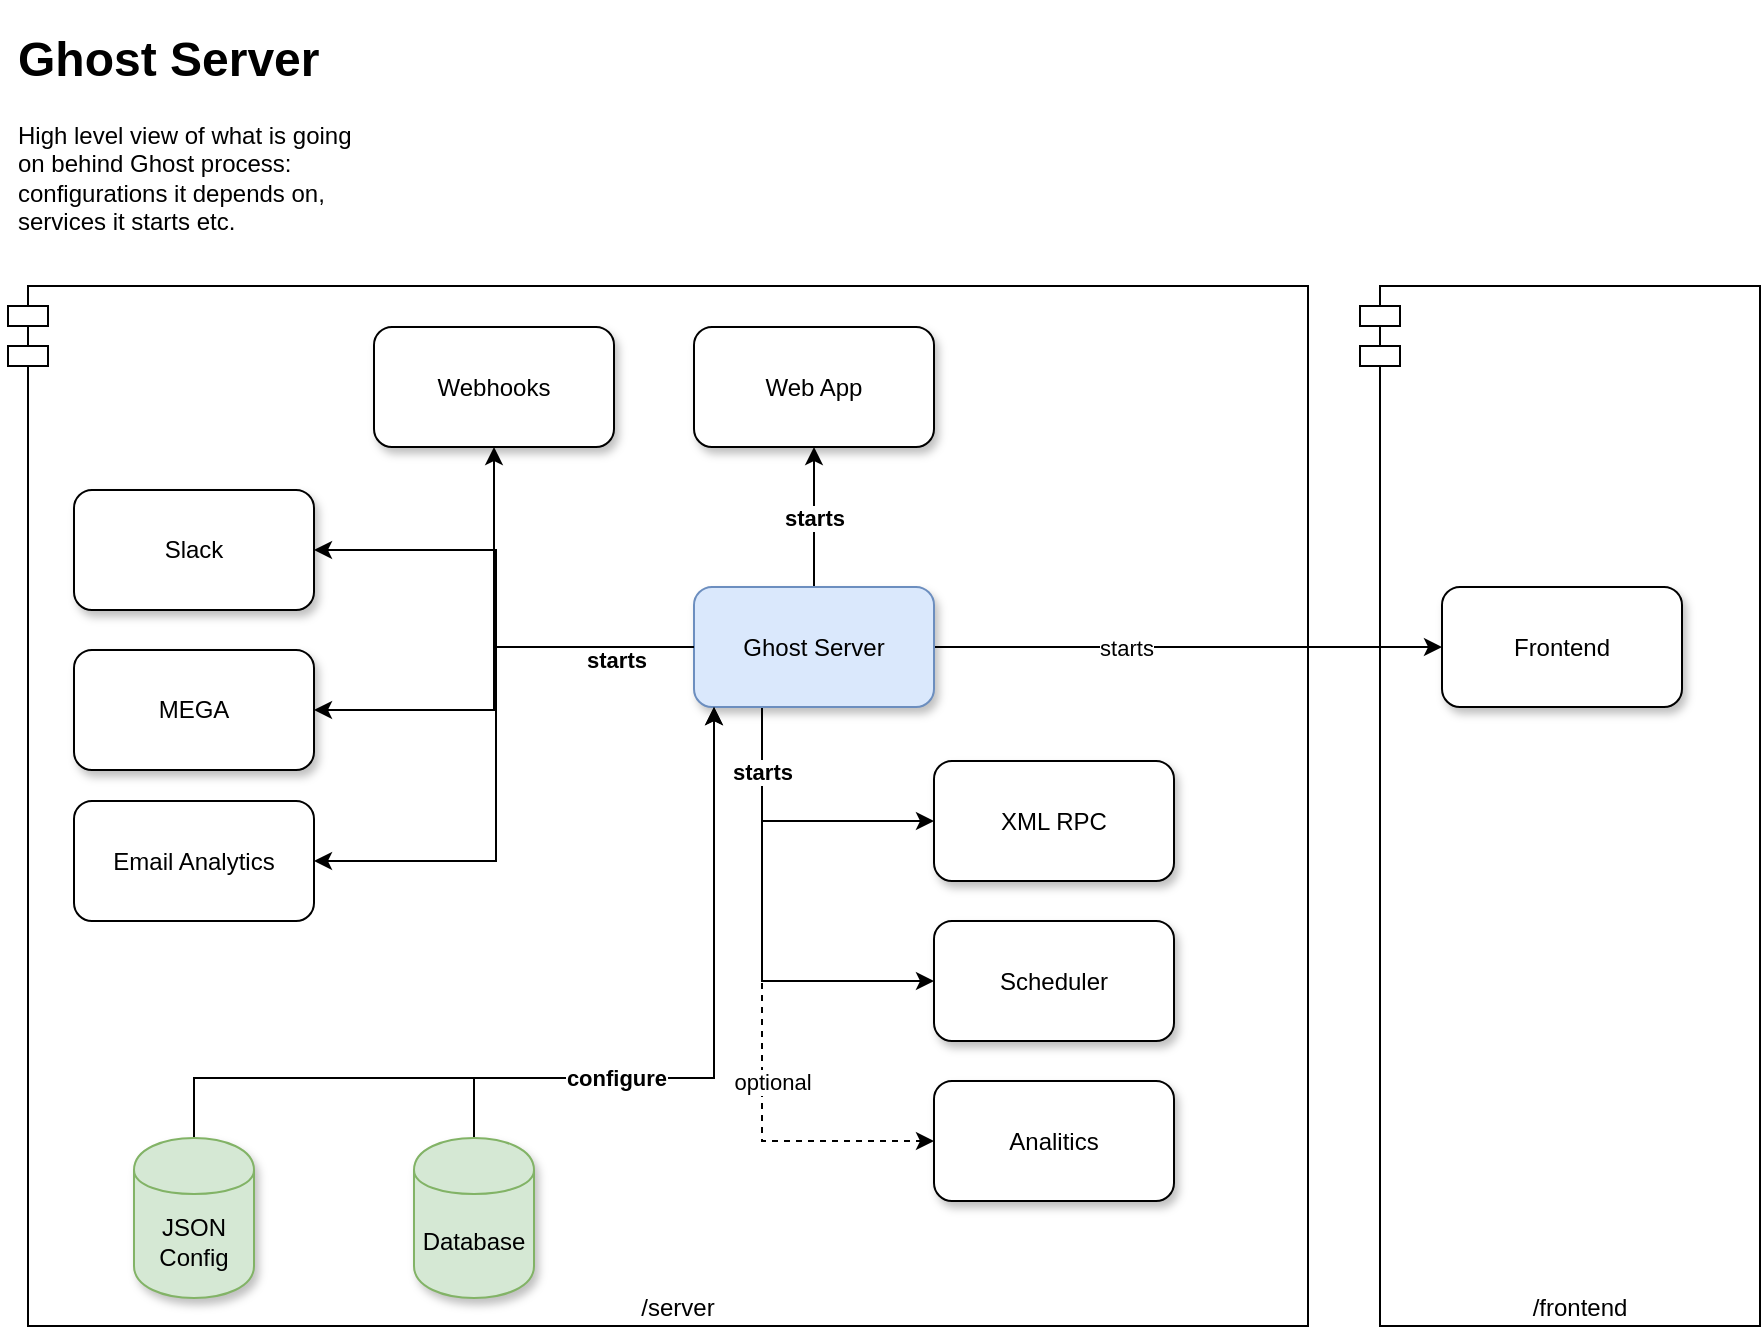 <mxfile version="13.6.5" pages="12">
    <diagram id="6hGFLwfOUW9BJ-s0fimq" name="Ghost Server">
        <mxGraphModel dx="1190" dy="718" grid="1" gridSize="10" guides="1" tooltips="1" connect="1" arrows="1" fold="1" page="1" pageScale="1" pageWidth="1169" pageHeight="1654" math="1" shadow="0">
            <root>
                <mxCell id="0"/>
                <mxCell id="1" parent="0"/>
                <mxCell id="Ee4TZIyXvW2JWVN7nGGh-38" value="/frontend" style="shape=module;align=left;spacingLeft=20;align=center;verticalAlign=bottom;" parent="1" vertex="1">
                    <mxGeometry x="822" y="634" width="200" height="520" as="geometry"/>
                </mxCell>
                <mxCell id="Ee4TZIyXvW2JWVN7nGGh-37" value="/server" style="shape=module;align=left;spacingLeft=20;align=center;verticalAlign=bottom;horizontal=1;" parent="1" vertex="1">
                    <mxGeometry x="146" y="634" width="650" height="520" as="geometry"/>
                </mxCell>
                <mxCell id="4" style="edgeStyle=orthogonalEdgeStyle;rounded=0;orthogonalLoop=1;jettySize=auto;html=1;fontStyle=1" parent="1" source="2" target="7" edge="1">
                    <mxGeometry relative="1" as="geometry">
                        <mxPoint x="559" y="724.5" as="targetPoint"/>
                    </mxGeometry>
                </mxCell>
                <mxCell id="Ee4TZIyXvW2JWVN7nGGh-39" value="starts" style="edgeLabel;html=1;align=center;verticalAlign=middle;resizable=0;points=[];" parent="4" vertex="1" connectable="0">
                    <mxGeometry x="-0.307" relative="1" as="geometry">
                        <mxPoint x="7.72" as="offset"/>
                    </mxGeometry>
                </mxCell>
                <mxCell id="20" style="edgeStyle=orthogonalEdgeStyle;rounded=0;orthogonalLoop=1;jettySize=auto;html=1;fontStyle=1" parent="1" source="2" target="19" edge="1">
                    <mxGeometry relative="1" as="geometry"/>
                </mxCell>
                <mxCell id="21" value="starts" style="edgeStyle=orthogonalEdgeStyle;rounded=0;orthogonalLoop=1;jettySize=auto;html=1;entryX=0.5;entryY=1;entryDx=0;entryDy=0;fontStyle=1" parent="1" source="2" target="11" edge="1">
                    <mxGeometry relative="1" as="geometry"/>
                </mxCell>
                <mxCell id="25" style="edgeStyle=orthogonalEdgeStyle;rounded=0;orthogonalLoop=1;jettySize=auto;html=1;entryX=0;entryY=0.5;entryDx=0;entryDy=0;fontStyle=1" parent="1" source="2" target="24" edge="1">
                    <mxGeometry relative="1" as="geometry">
                        <Array as="points">
                            <mxPoint x="523" y="901.5"/>
                        </Array>
                    </mxGeometry>
                </mxCell>
                <mxCell id="27" style="edgeStyle=orthogonalEdgeStyle;rounded=0;orthogonalLoop=1;jettySize=auto;html=1;fontStyle=1" parent="1" source="2" target="26" edge="1">
                    <mxGeometry relative="1" as="geometry">
                        <Array as="points">
                            <mxPoint x="390" y="815"/>
                            <mxPoint x="390" y="766"/>
                        </Array>
                    </mxGeometry>
                </mxCell>
                <mxCell id="29" value="starts" style="edgeStyle=orthogonalEdgeStyle;rounded=0;orthogonalLoop=1;jettySize=auto;html=1;entryX=1;entryY=0.5;entryDx=0;entryDy=0;fontStyle=1" parent="1" source="2" target="28" edge="1">
                    <mxGeometry x="-0.648" y="6" relative="1" as="geometry">
                        <Array as="points">
                            <mxPoint x="389" y="815"/>
                            <mxPoint x="389" y="846"/>
                        </Array>
                        <mxPoint as="offset"/>
                    </mxGeometry>
                </mxCell>
                <mxCell id="33" style="edgeStyle=orthogonalEdgeStyle;rounded=0;orthogonalLoop=1;jettySize=auto;html=1;entryX=0;entryY=0.5;entryDx=0;entryDy=0;fontStyle=1" parent="1" source="2" target="32" edge="1">
                    <mxGeometry relative="1" as="geometry">
                        <Array as="points">
                            <mxPoint x="523" y="981.5"/>
                        </Array>
                    </mxGeometry>
                </mxCell>
                <mxCell id="34" value="starts" style="edgeStyle=orthogonalEdgeStyle;rounded=0;orthogonalLoop=1;jettySize=auto;html=1;entryX=0;entryY=0.5;entryDx=0;entryDy=0;dashed=1;fontStyle=1" parent="1" source="2" target="36" edge="1">
                    <mxGeometry x="-0.789" relative="1" as="geometry">
                        <mxPoint x="749" y="984.5" as="targetPoint"/>
                        <Array as="points">
                            <mxPoint x="523" y="1061.5"/>
                        </Array>
                        <mxPoint as="offset"/>
                    </mxGeometry>
                </mxCell>
                <mxCell id="35" value="optional" style="edgeLabel;html=1;align=center;verticalAlign=middle;resizable=0;points=[];" parent="34" vertex="1" connectable="0">
                    <mxGeometry x="0.42" y="3" relative="1" as="geometry">
                        <mxPoint x="2" y="-28.24" as="offset"/>
                    </mxGeometry>
                </mxCell>
                <mxCell id="2" value="Ghost Server" style="rounded=1;whiteSpace=wrap;html=1;shadow=1;comic=0;glass=0;fillColor=#dae8fc;strokeColor=#6c8ebf;" parent="1" vertex="1">
                    <mxGeometry x="489" y="784.5" width="120" height="60" as="geometry"/>
                </mxCell>
                <UserObject label="Frontend" link="data:page/id,UFLmCO15Q9zi7_ftlQIg" id="7">
                    <mxCell style="rounded=1;whiteSpace=wrap;html=1;shadow=1;" parent="1" vertex="1">
                        <mxGeometry x="863" y="784.5" width="120" height="60" as="geometry"/>
                    </mxCell>
                </UserObject>
                <UserObject label="Web App" link="data:page/id,0re-TScnrg3i2gEFAruG" id="11">
                    <mxCell style="rounded=1;whiteSpace=wrap;html=1;shadow=1;" parent="1" vertex="1">
                        <mxGeometry x="489" y="654.5" width="120" height="60" as="geometry"/>
                    </mxCell>
                </UserObject>
                <mxCell id="23" style="edgeStyle=orthogonalEdgeStyle;rounded=0;orthogonalLoop=1;jettySize=auto;html=1;fontStyle=1" parent="1" source="17" target="2" edge="1">
                    <mxGeometry relative="1" as="geometry">
                        <Array as="points">
                            <mxPoint x="379" y="1030"/>
                            <mxPoint x="499" y="1030"/>
                        </Array>
                    </mxGeometry>
                </mxCell>
                <UserObject label="Database&lt;br&gt;" id="17">
                    <mxCell style="shape=cylinder;whiteSpace=wrap;html=1;boundedLbl=1;backgroundOutline=1;rounded=1;shadow=1;glass=0;comic=0;fillColor=#d5e8d4;strokeColor=#82b366;" parent="1" vertex="1">
                        <mxGeometry x="349" y="1060" width="60" height="80" as="geometry"/>
                    </mxCell>
                </UserObject>
                <UserObject label="Webhooks" link="data:page/id,RPYcwzVth1suFJK7C4Gk" id="19">
                    <mxCell style="rounded=1;whiteSpace=wrap;html=1;shadow=1;glass=0;comic=0;" parent="1" vertex="1">
                        <mxGeometry x="329" y="654.5" width="120" height="60" as="geometry"/>
                    </mxCell>
                </UserObject>
                <object label="XML RPC" something="this is value" asdfasdf="rrrrrrrrrrrrr12" id="24">
                    <mxCell style="rounded=1;whiteSpace=wrap;html=1;shadow=1;glass=0;comic=0;" parent="1" vertex="1">
                        <mxGeometry x="609" y="871.5" width="120" height="60" as="geometry"/>
                    </mxCell>
                </object>
                <mxCell id="26" value="Slack" style="rounded=1;whiteSpace=wrap;html=1;shadow=1;glass=0;comic=0;" parent="1" vertex="1">
                    <mxGeometry x="179" y="736" width="120" height="60" as="geometry"/>
                </mxCell>
                <mxCell id="28" value="MEGA" style="rounded=1;whiteSpace=wrap;html=1;shadow=1;glass=0;comic=0;" parent="1" vertex="1">
                    <mxGeometry x="179" y="816" width="120" height="60" as="geometry"/>
                </mxCell>
                <mxCell id="31" value="configure" style="edgeStyle=orthogonalEdgeStyle;rounded=0;orthogonalLoop=1;jettySize=auto;html=1;fontStyle=1" parent="1" source="30" target="2" edge="1">
                    <mxGeometry x="0.014" relative="1" as="geometry">
                        <Array as="points">
                            <mxPoint x="239" y="1030"/>
                            <mxPoint x="499" y="1030"/>
                        </Array>
                        <mxPoint x="549" y="844.5" as="targetPoint"/>
                        <mxPoint as="offset"/>
                    </mxGeometry>
                </mxCell>
                <mxCell id="30" value="JSON Config" style="shape=cylinder;whiteSpace=wrap;html=1;boundedLbl=1;backgroundOutline=1;rounded=1;shadow=1;glass=0;comic=0;fillColor=#d5e8d4;strokeColor=#82b366;" parent="1" vertex="1">
                    <mxGeometry x="209" y="1060" width="60" height="80" as="geometry"/>
                </mxCell>
                <mxCell id="32" value="Scheduler" style="rounded=1;whiteSpace=wrap;html=1;shadow=1;glass=0;comic=0;" parent="1" vertex="1">
                    <mxGeometry x="609" y="951.5" width="120" height="60" as="geometry"/>
                </mxCell>
                <mxCell id="36" value="Analitics" style="rounded=1;whiteSpace=wrap;html=1;shadow=1;glass=0;comic=0;" parent="1" vertex="1">
                    <mxGeometry x="609" y="1031.5" width="120" height="60" as="geometry"/>
                </mxCell>
                <mxCell id="2_TRXo6bR65gcqMLYoBD-38" value="&lt;h1&gt;Ghost Server&amp;nbsp;&lt;/h1&gt;&lt;p&gt;High level view of what is going on behind Ghost process: configurations it depends on, services it starts etc.&lt;/p&gt;&lt;p&gt;.&lt;/p&gt;" style="text;html=1;strokeColor=none;fillColor=none;spacing=5;spacingTop=-20;whiteSpace=wrap;overflow=hidden;rounded=0;shadow=1;glass=0;comic=0;" parent="1" vertex="1">
                    <mxGeometry x="146" y="501" width="190" height="120" as="geometry"/>
                </mxCell>
                <UserObject label="Email Analytics" link="data:page/id,pFoB_GH98m7sfz16Myje" id="5G3xpD0k5SwkexRWXT2D-36">
                    <mxCell style="rounded=1;whiteSpace=wrap;html=1;align=center;" vertex="1" parent="1">
                        <mxGeometry x="179" y="891.5" width="120" height="60" as="geometry"/>
                    </mxCell>
                </UserObject>
                <mxCell id="5G3xpD0k5SwkexRWXT2D-37" style="edgeStyle=orthogonalEdgeStyle;rounded=0;orthogonalLoop=1;jettySize=auto;html=1;entryX=1;entryY=0.5;entryDx=0;entryDy=0;" edge="1" parent="1" source="2" target="5G3xpD0k5SwkexRWXT2D-36">
                    <mxGeometry relative="1" as="geometry">
                        <Array as="points">
                            <mxPoint x="390" y="815"/>
                            <mxPoint x="390" y="922"/>
                        </Array>
                    </mxGeometry>
                </mxCell>
            </root>
        </mxGraphModel>
    </diagram>
    <diagram id="0re-TScnrg3i2gEFAruG" name="Server.WebApp">
        <mxGraphModel dx="1190" dy="718" grid="1" gridSize="10" guides="1" tooltips="1" connect="1" arrows="1" fold="1" page="1" pageScale="1" pageWidth="1169" pageHeight="1654" background="none" math="0" shadow="0">
            <root>
                <mxCell id="g_Pk5co02SmgUgjOA1Wk-0"/>
                <mxCell id="g_Pk5co02SmgUgjOA1Wk-1" parent="g_Pk5co02SmgUgjOA1Wk-0"/>
                <mxCell id="MKcHbjZ_rWvG3aclOfxX-4" style="edgeStyle=orthogonalEdgeStyle;rounded=0;orthogonalLoop=1;jettySize=auto;html=1;entryX=0.443;entryY=1.022;entryDx=0;entryDy=0;entryPerimeter=0;" parent="g_Pk5co02SmgUgjOA1Wk-1" source="g_Pk5co02SmgUgjOA1Wk-2" target="MKcHbjZ_rWvG3aclOfxX-2" edge="1">
                    <mxGeometry relative="1" as="geometry">
                        <Array as="points">
                            <mxPoint x="530" y="191"/>
                        </Array>
                    </mxGeometry>
                </mxCell>
                <mxCell id="MKcHbjZ_rWvG3aclOfxX-5" style="edgeStyle=orthogonalEdgeStyle;rounded=0;orthogonalLoop=1;jettySize=auto;html=1;entryX=0.5;entryY=1;entryDx=0;entryDy=0;" parent="g_Pk5co02SmgUgjOA1Wk-1" source="g_Pk5co02SmgUgjOA1Wk-2" target="MKcHbjZ_rWvG3aclOfxX-3" edge="1">
                    <mxGeometry relative="1" as="geometry"/>
                </mxCell>
                <mxCell id="MKcHbjZ_rWvG3aclOfxX-15" style="edgeStyle=orthogonalEdgeStyle;rounded=0;orthogonalLoop=1;jettySize=auto;html=1;exitX=0;exitY=0.5;exitDx=0;exitDy=0;entryX=0.5;entryY=1;entryDx=0;entryDy=0;" parent="g_Pk5co02SmgUgjOA1Wk-1" source="g_Pk5co02SmgUgjOA1Wk-2" target="MKcHbjZ_rWvG3aclOfxX-7" edge="1">
                    <mxGeometry relative="1" as="geometry"/>
                </mxCell>
                <mxCell id="g_Pk5co02SmgUgjOA1Wk-2" value="Backend host" style="rounded=1;whiteSpace=wrap;html=1;shadow=1;" parent="g_Pk5co02SmgUgjOA1Wk-1" vertex="1">
                    <mxGeometry x="480" y="240" width="120" height="60" as="geometry"/>
                </mxCell>
                <mxCell id="MKcHbjZ_rWvG3aclOfxX-11" style="edgeStyle=orthogonalEdgeStyle;rounded=0;orthogonalLoop=1;jettySize=auto;html=1;" parent="g_Pk5co02SmgUgjOA1Wk-1" source="g_Pk5co02SmgUgjOA1Wk-3" target="MKcHbjZ_rWvG3aclOfxX-12" edge="1">
                    <mxGeometry relative="1" as="geometry">
                        <mxPoint x="680" y="540" as="targetPoint"/>
                    </mxGeometry>
                </mxCell>
                <mxCell id="MKcHbjZ_rWvG3aclOfxX-14" style="edgeStyle=orthogonalEdgeStyle;rounded=0;orthogonalLoop=1;jettySize=auto;html=1;entryX=0.5;entryY=1;entryDx=0;entryDy=0;" parent="g_Pk5co02SmgUgjOA1Wk-1" source="g_Pk5co02SmgUgjOA1Wk-3" target="MKcHbjZ_rWvG3aclOfxX-13" edge="1">
                    <mxGeometry relative="1" as="geometry"/>
                </mxCell>
                <mxCell id="g_Pk5co02SmgUgjOA1Wk-3" value="Frontend host" style="rounded=1;whiteSpace=wrap;html=1;shadow=1;" parent="g_Pk5co02SmgUgjOA1Wk-1" vertex="1">
                    <mxGeometry x="480" y="510" width="120" height="60" as="geometry"/>
                </mxCell>
                <UserObject label="API" link="data:page/id,iqBXJPq9xh808Ukf8uO8" id="MKcHbjZ_rWvG3aclOfxX-2">
                    <mxCell style="rounded=1;whiteSpace=wrap;html=1;shadow=1;glass=0;comic=0;" parent="g_Pk5co02SmgUgjOA1Wk-1" vertex="1">
                        <mxGeometry x="480" y="140" width="120" height="60" as="geometry"/>
                    </mxCell>
                </UserObject>
                <mxCell id="MKcHbjZ_rWvG3aclOfxX-3" value="/.well-known" style="rounded=1;whiteSpace=wrap;html=1;shadow=1;glass=0;comic=0;" parent="g_Pk5co02SmgUgjOA1Wk-1" vertex="1">
                    <mxGeometry x="640" y="140" width="120" height="60" as="geometry"/>
                </mxCell>
                <mxCell id="MKcHbjZ_rWvG3aclOfxX-7" value="Session" style="rounded=1;whiteSpace=wrap;html=1;shadow=1;glass=0;comic=0;" parent="g_Pk5co02SmgUgjOA1Wk-1" vertex="1">
                    <mxGeometry x="320" y="140" width="120" height="60" as="geometry"/>
                </mxCell>
                <mxCell id="MKcHbjZ_rWvG3aclOfxX-12" value="Memebers" style="rounded=1;whiteSpace=wrap;html=1;" parent="g_Pk5co02SmgUgjOA1Wk-1" vertex="1">
                    <mxGeometry x="320" y="440" width="120" height="60" as="geometry"/>
                </mxCell>
                <mxCell id="MKcHbjZ_rWvG3aclOfxX-13" value="Site" style="rounded=1;whiteSpace=wrap;html=1;shadow=1;glass=0;comic=0;" parent="g_Pk5co02SmgUgjOA1Wk-1" vertex="1">
                    <mxGeometry x="640" y="440" width="120" height="60" as="geometry"/>
                </mxCell>
                <mxCell id="MKcHbjZ_rWvG3aclOfxX-16" value="&lt;h1&gt;Web App&lt;/h1&gt;&lt;p&gt;Set of express apps and middlewares hosting backend and frontend endpoints.&lt;/p&gt;" style="text;html=1;strokeColor=none;fillColor=none;spacing=5;spacingTop=-20;whiteSpace=wrap;overflow=hidden;rounded=0;shadow=1;glass=0;comic=0;" parent="g_Pk5co02SmgUgjOA1Wk-1" vertex="1">
                    <mxGeometry x="90" y="40" width="190" height="120" as="geometry"/>
                </mxCell>
            </root>
        </mxGraphModel>
    </diagram>
    <diagram id="iqBXJPq9xh808Ukf8uO8" name="Server.API">
        <mxGraphModel dx="1190" dy="718" grid="1" gridSize="10" guides="1" tooltips="1" connect="1" arrows="1" fold="1" page="1" pageScale="1" pageWidth="1654" pageHeight="2336" math="0" shadow="0">
            <root>
                <mxCell id="qT2OGtlU9rUbRK3feBFb-0"/>
                <mxCell id="qT2OGtlU9rUbRK3feBFb-1" parent="qT2OGtlU9rUbRK3feBFb-0"/>
                <mxCell id="IDrVBjNbEdeD1b_jbCb9-0" value="&lt;h1&gt;Ghost API&lt;/h1&gt;&lt;p&gt;TBD: placeholder for Ghost API structure.&amp;nbsp;&lt;br&gt;&lt;br&gt;&lt;/p&gt;" style="text;html=1;strokeColor=none;fillColor=none;spacing=5;spacingTop=-20;whiteSpace=wrap;overflow=hidden;rounded=0;" parent="qT2OGtlU9rUbRK3feBFb-1" vertex="1">
                    <mxGeometry x="300" y="150" width="190" height="120" as="geometry"/>
                </mxCell>
            </root>
        </mxGraphModel>
    </diagram>
    <diagram id="RPYcwzVth1suFJK7C4Gk" name="Server.Webhooks">
        <mxGraphModel dx="1700" dy="1026" grid="1" gridSize="10" guides="1" tooltips="1" connect="1" arrows="1" fold="1" page="1" pageScale="1" pageWidth="1654" pageHeight="2336" math="0" shadow="0">
            <root>
                <mxCell id="N7UDkllwfRj444XYE8sh-0"/>
                <mxCell id="N7UDkllwfRj444XYE8sh-1" parent="N7UDkllwfRj444XYE8sh-0"/>
                <mxCell id="IzZxY9pAV8nmdlnXKmnQ-11" value="Webhooks" style="shape=module;align=left;spacingLeft=20;align=center;verticalAlign=top;" parent="N7UDkllwfRj444XYE8sh-1" vertex="1">
                    <mxGeometry x="460" y="220" width="820" height="600" as="geometry"/>
                </mxCell>
                <mxCell id="IzZxY9pAV8nmdlnXKmnQ-0" value="&lt;h1&gt;Webhooks&lt;/h1&gt;&lt;p&gt;Set of services managing API aware, versioned restful hooks (https://resthooks.org/). Each webhook is tiggered base on events emmited in the sistem.&lt;/p&gt;" style="text;html=1;strokeColor=none;fillColor=none;spacing=5;spacingTop=-20;whiteSpace=wrap;overflow=hidden;rounded=0;align=left;" parent="N7UDkllwfRj444XYE8sh-1" vertex="1">
                    <mxGeometry x="460" y="60" width="190" height="120" as="geometry"/>
                </mxCell>
                <mxCell id="IzZxY9pAV8nmdlnXKmnQ-9" style="edgeStyle=orthogonalEdgeStyle;rounded=0;orthogonalLoop=1;jettySize=auto;html=1;" parent="N7UDkllwfRj444XYE8sh-1" source="IzZxY9pAV8nmdlnXKmnQ-1" target="IzZxY9pAV8nmdlnXKmnQ-8" edge="1">
                    <mxGeometry relative="1" as="geometry"/>
                </mxCell>
                <mxCell id="IzZxY9pAV8nmdlnXKmnQ-10" value="calls based on event" style="edgeLabel;html=1;align=center;verticalAlign=middle;resizable=0;points=[];" parent="IzZxY9pAV8nmdlnXKmnQ-9" vertex="1" connectable="0">
                    <mxGeometry x="-0.352" y="-2" relative="1" as="geometry">
                        <mxPoint x="21.72" y="-2" as="offset"/>
                    </mxGeometry>
                </mxCell>
                <mxCell id="IzZxY9pAV8nmdlnXKmnQ-1" value="listen" style="rounded=1;whiteSpace=wrap;html=1;align=center;" parent="N7UDkllwfRj444XYE8sh-1" vertex="1">
                    <mxGeometry x="570" y="370" width="120" height="60" as="geometry"/>
                </mxCell>
                <mxCell id="IzZxY9pAV8nmdlnXKmnQ-4" style="edgeStyle=orthogonalEdgeStyle;rounded=0;orthogonalLoop=1;jettySize=auto;html=1;dashed=1;" parent="N7UDkllwfRj444XYE8sh-1" source="IzZxY9pAV8nmdlnXKmnQ-3" target="IzZxY9pAV8nmdlnXKmnQ-1" edge="1">
                    <mxGeometry relative="1" as="geometry"/>
                </mxCell>
                <mxCell id="IzZxY9pAV8nmdlnXKmnQ-5" value="emits events:&lt;br&gt;&lt;br&gt;'site.changed'&lt;br&gt;'post.added'&lt;br&gt;... etc" style="edgeLabel;html=1;align=center;verticalAlign=middle;resizable=0;points=[];" parent="IzZxY9pAV8nmdlnXKmnQ-4" vertex="1" connectable="0">
                    <mxGeometry x="-0.41" y="-1" relative="1" as="geometry">
                        <mxPoint as="offset"/>
                    </mxGeometry>
                </mxCell>
                <UserObject label="Ghost process" link="data:page/id,6hGFLwfOUW9BJ-s0fimq" id="IzZxY9pAV8nmdlnXKmnQ-3">
                    <mxCell style="shape=folder;fontStyle=1;spacingTop=10;tabWidth=40;tabHeight=14;tabPosition=left;html=1;align=center;" parent="N7UDkllwfRj444XYE8sh-1" vertex="1">
                        <mxGeometry x="200" y="345" width="140" height="110" as="geometry"/>
                    </mxCell>
                </UserObject>
                <mxCell id="IzZxY9pAV8nmdlnXKmnQ-13" value="forms payload if webhook &lt;br&gt;event matches a&amp;nbsp;resource" style="edgeStyle=orthogonalEdgeStyle;rounded=0;orthogonalLoop=1;jettySize=auto;html=1;entryX=0.25;entryY=0;entryDx=0;entryDy=0;align=right;" parent="N7UDkllwfRj444XYE8sh-1" source="IzZxY9pAV8nmdlnXKmnQ-8" target="IzZxY9pAV8nmdlnXKmnQ-12" edge="1">
                    <mxGeometry x="-0.111" relative="1" as="geometry">
                        <Array as="points">
                            <mxPoint x="930" y="450"/>
                            <mxPoint x="930" y="450"/>
                        </Array>
                        <mxPoint as="offset"/>
                    </mxGeometry>
                </mxCell>
                <mxCell id="IzZxY9pAV8nmdlnXKmnQ-14" style="edgeStyle=orthogonalEdgeStyle;rounded=0;orthogonalLoop=1;jettySize=auto;html=1;" parent="N7UDkllwfRj444XYE8sh-1" source="IzZxY9pAV8nmdlnXKmnQ-8" target="IzZxY9pAV8nmdlnXKmnQ-16" edge="1">
                    <mxGeometry relative="1" as="geometry">
                        <mxPoint x="1360" y="400" as="targetPoint"/>
                    </mxGeometry>
                </mxCell>
                <mxCell id="IzZxY9pAV8nmdlnXKmnQ-15" value="sends POST request to resource's `target_url`&amp;nbsp;" style="edgeLabel;html=1;align=center;verticalAlign=middle;resizable=0;points=[];" parent="IzZxY9pAV8nmdlnXKmnQ-14" vertex="1" connectable="0">
                    <mxGeometry x="-0.419" y="1" relative="1" as="geometry">
                        <mxPoint x="81" y="1" as="offset"/>
                    </mxGeometry>
                </mxCell>
                <mxCell id="IzZxY9pAV8nmdlnXKmnQ-8" value="trigger" style="rounded=1;whiteSpace=wrap;html=1;align=center;" parent="N7UDkllwfRj444XYE8sh-1" vertex="1">
                    <mxGeometry x="900" y="370" width="120" height="60" as="geometry"/>
                </mxCell>
                <mxCell id="IzZxY9pAV8nmdlnXKmnQ-19" value="serializes model according to API version &lt;br&gt;and previous model state" style="edgeStyle=orthogonalEdgeStyle;rounded=0;orthogonalLoop=1;jettySize=auto;html=1;entryX=0.25;entryY=0;entryDx=0;entryDy=0;align=right;" parent="N7UDkllwfRj444XYE8sh-1" source="IzZxY9pAV8nmdlnXKmnQ-12" target="IzZxY9pAV8nmdlnXKmnQ-17" edge="1">
                    <mxGeometry relative="1" as="geometry">
                        <Array as="points">
                            <mxPoint x="930" y="600"/>
                            <mxPoint x="930" y="600"/>
                        </Array>
                    </mxGeometry>
                </mxCell>
                <mxCell id="IzZxY9pAV8nmdlnXKmnQ-21" style="edgeStyle=orthogonalEdgeStyle;rounded=0;orthogonalLoop=1;jettySize=auto;html=1;entryX=0.75;entryY=1;entryDx=0;entryDy=0;" parent="N7UDkllwfRj444XYE8sh-1" source="IzZxY9pAV8nmdlnXKmnQ-12" target="IzZxY9pAV8nmdlnXKmnQ-8" edge="1">
                    <mxGeometry relative="1" as="geometry">
                        <Array as="points">
                            <mxPoint x="990" y="500"/>
                            <mxPoint x="990" y="500"/>
                        </Array>
                    </mxGeometry>
                </mxCell>
                <mxCell id="IzZxY9pAV8nmdlnXKmnQ-12" value="payload" style="rounded=1;whiteSpace=wrap;html=1;align=center;" parent="N7UDkllwfRj444XYE8sh-1" vertex="1">
                    <mxGeometry x="900" y="520" width="120" height="60" as="geometry"/>
                </mxCell>
                <mxCell id="IzZxY9pAV8nmdlnXKmnQ-16" value="internetz" style="ellipse;shape=cloud;whiteSpace=wrap;html=1;align=center;" parent="N7UDkllwfRj444XYE8sh-1" vertex="1">
                    <mxGeometry x="1340" y="360" width="120" height="80" as="geometry"/>
                </mxCell>
                <mxCell id="IzZxY9pAV8nmdlnXKmnQ-20" style="edgeStyle=orthogonalEdgeStyle;rounded=0;orthogonalLoop=1;jettySize=auto;html=1;entryX=0.75;entryY=1;entryDx=0;entryDy=0;" parent="N7UDkllwfRj444XYE8sh-1" source="IzZxY9pAV8nmdlnXKmnQ-17" target="IzZxY9pAV8nmdlnXKmnQ-12" edge="1">
                    <mxGeometry relative="1" as="geometry">
                        <Array as="points">
                            <mxPoint x="990" y="630"/>
                            <mxPoint x="990" y="630"/>
                        </Array>
                    </mxGeometry>
                </mxCell>
                <mxCell id="IzZxY9pAV8nmdlnXKmnQ-17" value="serializer" style="rounded=1;whiteSpace=wrap;html=1;align=center;" parent="N7UDkllwfRj444XYE8sh-1" vertex="1">
                    <mxGeometry x="900" y="640" width="120" height="60" as="geometry"/>
                </mxCell>
            </root>
        </mxGraphModel>
    </diagram>
    <diagram id="pFoB_GH98m7sfz16Myje" name="Ghost.EmailAnalytics">
        <mxGraphModel dx="680" dy="410" grid="0" gridSize="10" guides="1" tooltips="1" connect="1" arrows="1" fold="1" page="1" pageScale="1" pageWidth="1654" pageHeight="2336" math="0" shadow="0">
            <root>
                <mxCell id="VnUmfORWa_TGdvmrWl55-0"/>
                <mxCell id="VnUmfORWa_TGdvmrWl55-1" parent="VnUmfORWa_TGdvmrWl55-0"/>
                <UserObject label="Email Analytics" id="q4zWXNI7Z5R1sWIR73Nm-0">
                    <mxCell style="shape=module;align=left;spacingLeft=20;align=center;verticalAlign=top;" vertex="1" parent="VnUmfORWa_TGdvmrWl55-1">
                        <mxGeometry x="425" y="532" width="1095" height="608" as="geometry"/>
                    </mxCell>
                </UserObject>
                <mxCell id="q4zWXNI7Z5R1sWIR73Nm-2" style="edgeStyle=orthogonalEdgeStyle;rounded=0;orthogonalLoop=1;jettySize=auto;html=1;" edge="1" parent="VnUmfORWa_TGdvmrWl55-1" target="q4zWXNI7Z5R1sWIR73Nm-4">
                    <mxGeometry relative="1" as="geometry">
                        <mxPoint x="645" y="769" as="sourcePoint"/>
                    </mxGeometry>
                </mxCell>
                <mxCell id="q4zWXNI7Z5R1sWIR73Nm-14" value="&lt;h1&gt;Email Analytics&amp;nbsp;&lt;/h1&gt;&lt;p&gt;Part of the Ghost responsible for running email analytics data fetching and aggregation.&lt;br&gt;At the moment only analytics provider is Mailgun.&lt;/p&gt;&lt;p&gt;.&lt;/p&gt;" style="text;html=1;strokeColor=none;fillColor=none;spacing=5;spacingTop=-20;whiteSpace=wrap;overflow=hidden;rounded=0;shadow=1;glass=0;comic=0;" vertex="1" parent="VnUmfORWa_TGdvmrWl55-1">
                    <mxGeometry x="425" y="370" width="228" height="136" as="geometry"/>
                </mxCell>
                <mxCell id="66rQAhatK3ZiX96Fcp4U-3" value="" style="group" vertex="1" connectable="0" parent="VnUmfORWa_TGdvmrWl55-1">
                    <mxGeometry x="490" y="583" width="350" height="310" as="geometry"/>
                </mxCell>
                <mxCell id="66rQAhatK3ZiX96Fcp4U-2" value="" style="shape=folder;fontStyle=1;spacingTop=10;tabWidth=40;tabHeight=14;tabPosition=left;html=1;align=left;" vertex="1" parent="66rQAhatK3ZiX96Fcp4U-3">
                    <mxGeometry y="-23" width="250" height="270" as="geometry"/>
                </mxCell>
                <mxCell id="66rQAhatK3ZiX96Fcp4U-0" value="fetch-all" style="rounded=1;whiteSpace=wrap;html=1;align=center;" vertex="1" parent="66rQAhatK3ZiX96Fcp4U-3">
                    <mxGeometry x="20" y="117" width="210" height="45" as="geometry"/>
                </mxCell>
                <mxCell id="66rQAhatK3ZiX96Fcp4U-1" value="fetch-lates" style="rounded=1;whiteSpace=wrap;html=1;align=center;" vertex="1" parent="66rQAhatK3ZiX96Fcp4U-3">
                    <mxGeometry x="20" y="187" width="210" height="45" as="geometry"/>
                </mxCell>
                <mxCell id="66rQAhatK3ZiX96Fcp4U-4" value="&lt;h1&gt;&lt;font style=&quot;font-size: 20px&quot;&gt;Jobs&lt;/font&gt;&lt;/h1&gt;&lt;p&gt;Recurring and one-off jobs that are running in an offloaded thread (through worker_threads)&lt;/p&gt;&lt;p&gt;.&lt;/p&gt;" style="text;html=1;strokeColor=none;fillColor=none;spacing=5;spacingTop=-20;whiteSpace=wrap;overflow=hidden;rounded=0;shadow=1;glass=0;comic=0;" vertex="1" parent="66rQAhatK3ZiX96Fcp4U-3">
                    <mxGeometry x="10" y="-3" width="210" height="100" as="geometry"/>
                </mxCell>
                <mxCell id="WveWzKUfm4XK6T20INia-0" style="edgeStyle=orthogonalEdgeStyle;rounded=0;orthogonalLoop=1;jettySize=auto;html=1;entryX=0;entryY=0.685;entryDx=0;entryDy=0;entryPerimeter=0;" edge="1" parent="VnUmfORWa_TGdvmrWl55-1" source="66rQAhatK3ZiX96Fcp4U-5" target="66rQAhatK3ZiX96Fcp4U-2">
                    <mxGeometry relative="1" as="geometry"/>
                </mxCell>
                <mxCell id="WveWzKUfm4XK6T20INia-1" value="registers in &lt;br&gt;&lt;a href=&quot;https://github.com/TryGhost/Ghost-Utils/tree/master/packages/job-manager&quot;&gt;job manager&lt;/a&gt;&lt;br&gt;during boot" style="edgeLabel;html=1;align=center;verticalAlign=middle;resizable=0;points=[];" vertex="1" connectable="0" parent="WveWzKUfm4XK6T20INia-0">
                    <mxGeometry x="-0.366" y="3" relative="1" as="geometry">
                        <mxPoint y="-21.95" as="offset"/>
                    </mxGeometry>
                </mxCell>
                <mxCell id="66rQAhatK3ZiX96Fcp4U-5" value="Ghost Server" style="shape=module;align=left;spacingLeft=20;align=center;verticalAlign=top;" vertex="1" parent="VnUmfORWa_TGdvmrWl55-1">
                    <mxGeometry x="210" y="720" width="110" height="50" as="geometry"/>
                </mxCell>
                <mxCell id="WveWzKUfm4XK6T20INia-10" style="edgeStyle=orthogonalEdgeStyle;rounded=0;orthogonalLoop=1;jettySize=auto;html=1;entryX=1;entryY=0.25;entryDx=0;entryDy=0;" edge="1" parent="VnUmfORWa_TGdvmrWl55-1" source="WveWzKUfm4XK6T20INia-2" target="WveWzKUfm4XK6T20INia-7">
                    <mxGeometry relative="1" as="geometry">
                        <Array as="points">
                            <mxPoint x="1030" y="915"/>
                        </Array>
                    </mxGeometry>
                </mxCell>
                <mxCell id="WveWzKUfm4XK6T20INia-11" value="calls each provider's fetching methods&lt;br&gt;and injects EmailAnalyticsEventProcessor &lt;br&gt;as data handler" style="edgeLabel;html=1;align=center;verticalAlign=middle;resizable=0;points=[];" vertex="1" connectable="0" parent="WveWzKUfm4XK6T20INia-10">
                    <mxGeometry x="0.523" y="1" relative="1" as="geometry">
                        <mxPoint x="68.17" as="offset"/>
                    </mxGeometry>
                </mxCell>
                <mxCell id="WveWzKUfm4XK6T20INia-2" value="EmailAnalyticsService" style="rounded=1;whiteSpace=wrap;html=1;align=center;" vertex="1" parent="VnUmfORWa_TGdvmrWl55-1">
                    <mxGeometry x="1000" y="671" width="170" height="148" as="geometry"/>
                </mxCell>
                <mxCell id="WveWzKUfm4XK6T20INia-3" style="edgeStyle=orthogonalEdgeStyle;rounded=0;orthogonalLoop=1;jettySize=auto;html=1;" edge="1" parent="VnUmfORWa_TGdvmrWl55-1" source="66rQAhatK3ZiX96Fcp4U-0">
                    <mxGeometry relative="1" as="geometry">
                        <mxPoint x="1000" y="723" as="targetPoint"/>
                        <Array as="points">
                            <mxPoint x="1000" y="723"/>
                        </Array>
                    </mxGeometry>
                </mxCell>
                <mxCell id="WveWzKUfm4XK6T20INia-6" value="calls fetch all and aggregate stats&amp;nbsp;&amp;nbsp;" style="edgeLabel;html=1;align=center;verticalAlign=middle;resizable=0;points=[];" vertex="1" connectable="0" parent="WveWzKUfm4XK6T20INia-3">
                    <mxGeometry x="-0.198" y="-1" relative="1" as="geometry">
                        <mxPoint x="28" y="-1.5" as="offset"/>
                    </mxGeometry>
                </mxCell>
                <mxCell id="WveWzKUfm4XK6T20INia-4" style="edgeStyle=orthogonalEdgeStyle;rounded=0;orthogonalLoop=1;jettySize=auto;html=1;entryX=0;entryY=0.832;entryDx=0;entryDy=0;entryPerimeter=0;" edge="1" parent="VnUmfORWa_TGdvmrWl55-1" source="66rQAhatK3ZiX96Fcp4U-1" target="WveWzKUfm4XK6T20INia-2">
                    <mxGeometry relative="1" as="geometry">
                        <mxPoint x="960" y="795" as="targetPoint"/>
                        <Array as="points">
                            <mxPoint x="970" y="795"/>
                        </Array>
                    </mxGeometry>
                </mxCell>
                <mxCell id="WveWzKUfm4XK6T20INia-5" value="calls fetch latest and aggregate stats" style="edgeLabel;html=1;align=center;verticalAlign=middle;resizable=0;points=[];" vertex="1" connectable="0" parent="WveWzKUfm4XK6T20INia-4">
                    <mxGeometry x="-0.263" y="1" relative="1" as="geometry">
                        <mxPoint x="37" y="-0.6" as="offset"/>
                    </mxGeometry>
                </mxCell>
                <mxCell id="WveWzKUfm4XK6T20INia-7" value="" style="shape=module;align=left;spacingLeft=20;align=center;verticalAlign=top;" vertex="1" parent="VnUmfORWa_TGdvmrWl55-1">
                    <mxGeometry x="480" y="860" width="260" height="220" as="geometry"/>
                </mxCell>
                <mxCell id="WveWzKUfm4XK6T20INia-8" value="&lt;h1&gt;&lt;font style=&quot;font-size: 20px&quot;&gt;Providers&lt;/font&gt;&lt;/h1&gt;&lt;p&gt;Statistics gathering classes producing&amp;nbsp;EventProcessingResult from&amp;nbsp;fetchLatest and&amp;nbsp;fetchAll methods.&lt;/p&gt;&lt;p&gt;.&lt;/p&gt;" style="text;html=1;strokeColor=none;fillColor=none;spacing=5;spacingTop=-20;whiteSpace=wrap;overflow=hidden;rounded=0;shadow=1;glass=0;comic=0;" vertex="1" parent="VnUmfORWa_TGdvmrWl55-1">
                    <mxGeometry x="505" y="870" width="210" height="120" as="geometry"/>
                </mxCell>
                <mxCell id="WveWzKUfm4XK6T20INia-9" value="mailgun" style="rounded=1;whiteSpace=wrap;html=1;align=center;" vertex="1" parent="VnUmfORWa_TGdvmrWl55-1">
                    <mxGeometry x="510" y="1010" width="210" height="45" as="geometry"/>
                </mxCell>
                <mxCell id="WveWzKUfm4XK6T20INia-12" value="                                                  /lib" style="shape=module;align=center;spacingLeft=20;align=center;verticalAlign=top;horizontal=1;labelBackgroundColor=none;" vertex="1" parent="VnUmfORWa_TGdvmrWl55-1">
                    <mxGeometry x="1170" y="860" width="290" height="260" as="geometry"/>
                </mxCell>
                <mxCell id="WveWzKUfm4XK6T20INia-13" value="EmailAnalyticsStatsAggregator" style="rounded=1;whiteSpace=wrap;html=1;align=center;" vertex="1" parent="VnUmfORWa_TGdvmrWl55-1">
                    <mxGeometry x="1210" y="900" width="210" height="60" as="geometry"/>
                </mxCell>
                <mxCell id="WveWzKUfm4XK6T20INia-14" value="EmailAnalyticsEventProcessor" style="rounded=1;whiteSpace=wrap;html=1;align=center;" vertex="1" parent="VnUmfORWa_TGdvmrWl55-1">
                    <mxGeometry x="1210" y="970" width="210" height="60" as="geometry"/>
                </mxCell>
                <mxCell id="WveWzKUfm4XK6T20INia-15" value="EventProcessingResult" style="rounded=1;whiteSpace=wrap;html=1;align=center;" vertex="1" parent="VnUmfORWa_TGdvmrWl55-1">
                    <mxGeometry x="1210" y="1040" width="210" height="60" as="geometry"/>
                </mxCell>
                <mxCell id="WveWzKUfm4XK6T20INia-16" style="edgeStyle=orthogonalEdgeStyle;rounded=0;orthogonalLoop=1;jettySize=auto;html=1;exitX=1;exitY=0.5;exitDx=0;exitDy=0;entryX=0.5;entryY=0;entryDx=0;entryDy=0;" edge="1" parent="VnUmfORWa_TGdvmrWl55-1" source="WveWzKUfm4XK6T20INia-2" target="WveWzKUfm4XK6T20INia-13">
                    <mxGeometry relative="1" as="geometry">
                        <Array as="points">
                            <mxPoint x="1315" y="745"/>
                        </Array>
                    </mxGeometry>
                </mxCell>
                <mxCell id="WveWzKUfm4XK6T20INia-17" value="stores gathered EventProcessingResults&lt;br&gt;in db (emails records)" style="edgeLabel;html=1;align=center;verticalAlign=middle;resizable=0;points=[];" vertex="1" connectable="0" parent="WveWzKUfm4XK6T20INia-16">
                    <mxGeometry x="-0.234" y="3" relative="1" as="geometry">
                        <mxPoint x="30" y="-12" as="offset"/>
                    </mxGeometry>
                </mxCell>
                <mxCell id="WveWzKUfm4XK6T20INia-18" style="edgeStyle=orthogonalEdgeStyle;rounded=0;orthogonalLoop=1;jettySize=auto;html=1;exitX=1;exitY=0.75;exitDx=0;exitDy=0;" edge="1" parent="VnUmfORWa_TGdvmrWl55-1" source="WveWzKUfm4XK6T20INia-7" target="WveWzKUfm4XK6T20INia-14">
                    <mxGeometry relative="1" as="geometry"/>
                </mxCell>
                <mxCell id="WveWzKUfm4XK6T20INia-19" value="each provider processes results &lt;br&gt;and stores data in db (email_recipients records)" style="edgeLabel;html=1;align=center;verticalAlign=middle;resizable=0;points=[];" vertex="1" connectable="0" parent="WveWzKUfm4XK6T20INia-18">
                    <mxGeometry x="-0.424" relative="1" as="geometry">
                        <mxPoint x="101.67" y="22.5" as="offset"/>
                    </mxGeometry>
                </mxCell>
            </root>
        </mxGraphModel>
    </diagram>
    <diagram id="UFLmCO15Q9zi7_ftlQIg" name="Frontend">
        <mxGraphModel dx="1983" dy="1197" grid="0" gridSize="10" guides="1" tooltips="1" connect="1" arrows="1" fold="1" page="1" pageScale="1" pageWidth="1169" pageHeight="1654" math="0" shadow="0">
            <root>
                <mxCell id="-2ogQ-mcpYfprKZNykps-0"/>
                <mxCell id="-2ogQ-mcpYfprKZNykps-1" parent="-2ogQ-mcpYfprKZNykps-0"/>
                <UserObject label="/frontend" id="aiain1LydSn6yQZjgKEf-1">
                    <mxCell style="shape=module;align=left;spacingLeft=20;align=center;verticalAlign=top;" parent="-2ogQ-mcpYfprKZNykps-1" vertex="1">
                        <mxGeometry x="195" y="279" width="780" height="574" as="geometry"/>
                    </mxCell>
                </UserObject>
                <mxCell id="tUIy4McTz6vlUWnCyGM8-0" value="Apps (legacy)" style="rounded=1;whiteSpace=wrap;html=1;shadow=1;glass=0;comic=0;fillColor=#f5f5f5;strokeColor=#666666;fontColor=#333333;" parent="-2ogQ-mcpYfprKZNykps-1" vertex="1">
                    <mxGeometry x="266" y="739" width="120" height="60" as="geometry"/>
                </mxCell>
                <mxCell id="dSdIy3ytjUhfpzHdLdYg-0" style="edgeStyle=orthogonalEdgeStyle;rounded=0;orthogonalLoop=1;jettySize=auto;html=1;" parent="-2ogQ-mcpYfprKZNykps-1" source="tUIy4McTz6vlUWnCyGM8-1" target="tUIy4McTz6vlUWnCyGM8-2" edge="1">
                    <mxGeometry relative="1" as="geometry"/>
                </mxCell>
                <mxCell id="tUIy4McTz6vlUWnCyGM8-1" value="Theme Helpers" style="rounded=1;whiteSpace=wrap;html=1;shadow=1;glass=0;comic=0;" parent="-2ogQ-mcpYfprKZNykps-1" vertex="1">
                    <mxGeometry x="525" y="739" width="120" height="60" as="geometry"/>
                </mxCell>
                <mxCell id="tUIy4McTz6vlUWnCyGM8-2" value="Meta Data" style="rounded=1;whiteSpace=wrap;html=1;shadow=1;glass=0;comic=0;" parent="-2ogQ-mcpYfprKZNykps-1" vertex="1">
                    <mxGeometry x="721" y="739" width="120" height="60" as="geometry"/>
                </mxCell>
                <mxCell id="I9KDx5jrOR2P7_4UYgDo-0" style="edgeStyle=orthogonalEdgeStyle;rounded=0;orthogonalLoop=1;jettySize=auto;html=1;entryX=0;entryY=0.5;entryDx=0;entryDy=0;" parent="-2ogQ-mcpYfprKZNykps-1" source="tUIy4McTz6vlUWnCyGM8-3" target="BLvhViQUQS_d1v95HY8_-0" edge="1">
                    <mxGeometry relative="1" as="geometry"/>
                </mxCell>
                <mxCell id="G5Wy9YitL6Y-AyRE8dzy-0" value="renders" style="edgeStyle=orthogonalEdgeStyle;rounded=0;orthogonalLoop=1;jettySize=auto;html=1;" parent="-2ogQ-mcpYfprKZNykps-1" source="tUIy4McTz6vlUWnCyGM8-3" target="tUIy4McTz6vlUWnCyGM8-4" edge="1">
                    <mxGeometry relative="1" as="geometry"/>
                </mxCell>
                <UserObject label="Routing" link="data:page/id,C_X4WGgB-nsR-dm9dDzN" id="tUIy4McTz6vlUWnCyGM8-3">
                    <mxCell style="rounded=1;whiteSpace=wrap;html=1;shadow=1;glass=0;comic=0;" parent="-2ogQ-mcpYfprKZNykps-1" vertex="1">
                        <mxGeometry x="263" y="352" width="120" height="60" as="geometry"/>
                    </mxCell>
                </UserObject>
                <UserObject label="RSS" link="data:page/id,0b_7G1lnPBLcFBtYytvx" id="tUIy4McTz6vlUWnCyGM8-4">
                    <mxCell style="rounded=1;whiteSpace=wrap;html=1;shadow=1;glass=0;comic=0;" parent="-2ogQ-mcpYfprKZNykps-1" vertex="1">
                        <mxGeometry x="266" y="470" width="120" height="60" as="geometry"/>
                    </mxCell>
                </UserObject>
                <UserObject label="URL Service" link="data:page/id,YOJvxgon9z65qMP7UQmv" id="tUIy4McTz6vlUWnCyGM8-5">
                    <mxCell style="rounded=1;whiteSpace=wrap;html=1;shadow=1;glass=0;comic=0;" parent="-2ogQ-mcpYfprKZNykps-1" vertex="1">
                        <mxGeometry x="574" y="352" width="120" height="60" as="geometry"/>
                    </mxCell>
                </UserObject>
                <UserObject label="Sitemaps" link="data:page/id,ES0HiWzcd9qUHCjdIbyD" id="BLvhViQUQS_d1v95HY8_-0">
                    <mxCell style="rounded=1;whiteSpace=wrap;html=1;shadow=1;glass=0;comic=0;" parent="-2ogQ-mcpYfprKZNykps-1" vertex="1">
                        <mxGeometry x="574" y="470" width="120" height="60" as="geometry"/>
                    </mxCell>
                </UserObject>
                <mxCell id="0vkX5XUgLVxQ25lSlyxC-1" value="&lt;span style=&quot;color: rgb(0 , 0 , 0) ; font-family: &amp;#34;helvetica&amp;#34; ; font-style: normal ; letter-spacing: normal ; text-align: center ; text-indent: 0px ; text-transform: none ; word-spacing: 0px ; background-color: rgb(255 , 255 , 255)&quot;&gt;&lt;font style=&quot;font-size: 12px&quot;&gt;router.created&lt;/font&gt;&lt;/span&gt;" style="edgeStyle=none;rounded=0;orthogonalLoop=1;jettySize=auto;html=1;endArrow=blockThin;endFill=1;strokeColor=#000000;" parent="-2ogQ-mcpYfprKZNykps-1" source="tUIy4McTz6vlUWnCyGM8-3" target="tUIy4McTz6vlUWnCyGM8-5" edge="1">
                    <mxGeometry x="-0.54" relative="1" as="geometry">
                        <mxPoint as="offset"/>
                    </mxGeometry>
                </mxCell>
                <UserObject label="Redirects" link="data:page/id,ZaWbFU-e_D6AI2zRSOfC" id="X_buWaFLXcrnwuFO6pz6-0">
                    <mxCell style="rounded=1;whiteSpace=wrap;html=1;shadow=1;glass=0;comic=0;" parent="-2ogQ-mcpYfprKZNykps-1" vertex="1">
                        <mxGeometry x="266" y="598" width="120" height="60" as="geometry"/>
                    </mxCell>
                </UserObject>
                <UserObject label="Themes" link="data:page/id,bqlqiwvJtzvLo5UqmEN_" id="2_ddHxyh23lQjNJfRcX6-0">
                    <mxCell style="rounded=1;whiteSpace=wrap;html=1;" parent="-2ogQ-mcpYfprKZNykps-1" vertex="1">
                        <mxGeometry x="721" y="598" width="120" height="60" as="geometry"/>
                    </mxCell>
                </UserObject>
                <mxCell id="LsBMTkV41vXGq4k0H2Rq-0" value="&lt;h1&gt;Ghost Frontend&amp;nbsp;&lt;/h1&gt;&lt;p&gt;Part of the Ghost responsible for all things to do with serving and rendering data available to the end user: URL routing, rendering themes, managing redirects etc.&lt;/p&gt;&lt;p&gt;.&lt;/p&gt;" style="text;html=1;strokeColor=none;fillColor=none;spacing=5;spacingTop=-20;whiteSpace=wrap;overflow=hidden;rounded=0;shadow=1;glass=0;comic=0;" parent="-2ogQ-mcpYfprKZNykps-1" vertex="1">
                    <mxGeometry x="195" y="117" width="228" height="136" as="geometry"/>
                </mxCell>
                <UserObject label="Ghost.Server" link="data:page/id,6hGFLwfOUW9BJ-s0fimq" id="3lkeJqNgGpileyM587hn-0">
                    <mxCell style="shape=module;align=right;spacingLeft=20;align=center;verticalAlign=bottom;" parent="-2ogQ-mcpYfprKZNykps-1" vertex="1">
                        <mxGeometry x="485" y="968" width="426" height="180" as="geometry"/>
                    </mxCell>
                </UserObject>
                <mxCell id="Smw2OBW9IXYVk9I1H3Zt-0" value="" style="group" vertex="1" connectable="0" parent="-2ogQ-mcpYfprKZNykps-1">
                    <mxGeometry x="777" y="908" width="64" height="20" as="geometry"/>
                </mxCell>
                <mxCell id="pE1_ossO4Wtimr_IieaF-0" style="edgeStyle=orthogonalEdgeStyle;rounded=0;orthogonalLoop=1;jettySize=auto;html=1;startSize=6;endSize=6;entryX=0.75;entryY=1;entryDx=0;entryDy=0;" parent="Smw2OBW9IXYVk9I1H3Zt-0" target="aiain1LydSn6yQZjgKEf-1" edge="1">
                    <mxGeometry relative="1" as="geometry">
                        <mxPoint x="3" y="60" as="sourcePoint"/>
                        <Array as="points">
                            <mxPoint x="3" y="54"/>
                            <mxPoint x="3" y="54"/>
                        </Array>
                    </mxGeometry>
                </mxCell>
                <mxCell id="pE1_ossO4Wtimr_IieaF-1" value="Inits Frontend" style="text;html=1;strokeColor=none;fillColor=none;align=center;verticalAlign=middle;whiteSpace=wrap;rounded=0;" parent="Smw2OBW9IXYVk9I1H3Zt-0" vertex="1">
                    <mxGeometry width="64" height="20" as="geometry"/>
                </mxCell>
                <UserObject label="API" link="data:page/id,iqBXJPq9xh808Ukf8uO8" id="Smw2OBW9IXYVk9I1H3Zt-3">
                    <mxCell style="rounded=1;whiteSpace=wrap;html=1;align=center;" vertex="1" parent="-2ogQ-mcpYfprKZNykps-1">
                        <mxGeometry x="525" y="1028" width="120" height="60" as="geometry"/>
                    </mxCell>
                </UserObject>
                <mxCell id="Smw2OBW9IXYVk9I1H3Zt-1" style="edgeStyle=orthogonalEdgeStyle;rounded=0;orthogonalLoop=1;jettySize=auto;html=1;exitX=0.5;exitY=1;exitDx=0;exitDy=0;" edge="1" parent="-2ogQ-mcpYfprKZNykps-1" source="tUIy4McTz6vlUWnCyGM8-1" target="Smw2OBW9IXYVk9I1H3Zt-3">
                    <mxGeometry relative="1" as="geometry"/>
                </mxCell>
                <mxCell id="Smw2OBW9IXYVk9I1H3Zt-4" value="Fetch data&lt;br&gt;from" style="edgeLabel;html=1;align=center;verticalAlign=middle;resizable=0;points=[];" vertex="1" connectable="0" parent="Smw2OBW9IXYVk9I1H3Zt-1">
                    <mxGeometry x="-0.11" y="-2" relative="1" as="geometry">
                        <mxPoint x="-39" y="-1" as="offset"/>
                    </mxGeometry>
                </mxCell>
            </root>
        </mxGraphModel>
    </diagram>
    <diagram id="C_X4WGgB-nsR-dm9dDzN" name="Frontend.Routing">
        <mxGraphModel dx="1983" dy="1197" grid="0" gridSize="10" guides="1" tooltips="1" connect="1" arrows="1" fold="1" page="1" pageScale="1" pageWidth="1654" pageHeight="2336" math="0" shadow="0">
            <root>
                <mxCell id="RekACJvsXuy1EvEqW2vo-0"/>
                <mxCell id="RekACJvsXuy1EvEqW2vo-1" parent="RekACJvsXuy1EvEqW2vo-0"/>
                <mxCell id="1wqZQeD_Wqx-TBvpCGZq-1" value="Frongend.Routing" style="shape=module;align=left;spacingLeft=20;align=center;verticalAlign=top;fontStyle=1" parent="RekACJvsXuy1EvEqW2vo-1" vertex="1">
                    <mxGeometry x="260" y="537" width="1270" height="1053" as="geometry"/>
                </mxCell>
                <mxCell id="WQ7NFyPyE_2X4FJk83Yj-10" value="Controllers" style="shape=module;align=left;spacingLeft=20;align=center;verticalAlign=top;dashed=1;fontStyle=1" parent="RekACJvsXuy1EvEqW2vo-1" vertex="1">
                    <mxGeometry x="1140" y="563.5" width="340" height="1000" as="geometry"/>
                </mxCell>
                <mxCell id="WQ7NFyPyE_2X4FJk83Yj-1" value="channel" style="rounded=1;whiteSpace=wrap;html=1;fontStyle=1" parent="RekACJvsXuy1EvEqW2vo-1" vertex="1">
                    <mxGeometry x="1180" y="1300" width="260" height="110" as="geometry"/>
                </mxCell>
                <mxCell id="WQ7NFyPyE_2X4FJk83Yj-2" value="collection" style="rounded=1;whiteSpace=wrap;html=1;fontStyle=1" parent="RekACJvsXuy1EvEqW2vo-1" vertex="1">
                    <mxGeometry x="1180" y="1020" width="260" height="110" as="geometry"/>
                </mxCell>
                <mxCell id="WQ7NFyPyE_2X4FJk83Yj-3" value="entry" style="rounded=1;whiteSpace=wrap;html=1;fontStyle=1" parent="RekACJvsXuy1EvEqW2vo-1" vertex="1">
                    <mxGeometry x="1180" y="1160" width="260" height="110" as="geometry"/>
                </mxCell>
                <mxCell id="WQ7NFyPyE_2X4FJk83Yj-4" value="preview" style="rounded=1;whiteSpace=wrap;html=1;fontStyle=1" parent="RekACJvsXuy1EvEqW2vo-1" vertex="1">
                    <mxGeometry x="1180" y="740" width="260" height="110" as="geometry"/>
                </mxCell>
                <mxCell id="WQ7NFyPyE_2X4FJk83Yj-5" value="static" style="rounded=1;whiteSpace=wrap;html=1;fontStyle=1" parent="RekACJvsXuy1EvEqW2vo-1" vertex="1">
                    <mxGeometry x="1180" y="880" width="260" height="110" as="geometry"/>
                </mxCell>
                <mxCell id="RPegIxyI_RgzEs1HS_b2-0" value="renders" style="edgeStyle=orthogonalEdgeStyle;rounded=0;orthogonalLoop=1;jettySize=auto;html=1;" parent="RekACJvsXuy1EvEqW2vo-1" source="WQ7NFyPyE_2X4FJk83Yj-6" target="RPegIxyI_RgzEs1HS_b2-1" edge="1">
                    <mxGeometry relative="1" as="geometry">
                        <mxPoint x="1310" y="1697.723" as="targetPoint"/>
                    </mxGeometry>
                </mxCell>
                <mxCell id="WQ7NFyPyE_2X4FJk83Yj-6" value="rss&lt;span style=&quot;font-weight: normal&quot;&gt;&lt;br&gt;&lt;/span&gt;" style="rounded=1;whiteSpace=wrap;html=1;fontStyle=1" parent="RekACJvsXuy1EvEqW2vo-1" vertex="1">
                    <mxGeometry x="1180" y="1430" width="260" height="110" as="geometry"/>
                </mxCell>
                <mxCell id="WQ7NFyPyE_2X4FJk83Yj-7" value="unsubscribe" style="rounded=1;whiteSpace=wrap;html=1;fontStyle=1" parent="RekACJvsXuy1EvEqW2vo-1" vertex="1">
                    <mxGeometry x="1180" y="600" width="260" height="110" as="geometry"/>
                </mxCell>
                <mxCell id="WQ7NFyPyE_2X4FJk83Yj-11" value="Routers &#10;          EventEmmiter classes with instances of Express Routers" style="shape=module;align=right;spacingLeft=20;align=center;verticalAlign=top;dashed=1;fontStyle=1" parent="RekACJvsXuy1EvEqW2vo-1" vertex="1">
                    <mxGeometry x="300" y="563.5" width="640" height="1000" as="geometry"/>
                </mxCell>
                <mxCell id="WQ7NFyPyE_2X4FJk83Yj-13" style="edgeStyle=orthogonalEdgeStyle;rounded=0;orthogonalLoop=1;jettySize=auto;html=1;entryX=0;entryY=0.5;entryDx=0;entryDy=0;endArrow=blockThin;endFill=1;curved=1;" parent="RekACJvsXuy1EvEqW2vo-1" source="WQ7NFyPyE_2X4FJk83Yj-12" target="WQ7NFyPyE_2X4FJk83Yj-3" edge="1">
                    <mxGeometry relative="1" as="geometry"/>
                </mxCell>
                <mxCell id="tBC1Q4bOPodAJbTdn5lm-6" style="edgeStyle=orthogonalEdgeStyle;curved=1;rounded=0;orthogonalLoop=1;jettySize=auto;html=1;entryX=0;entryY=0.5;entryDx=0;entryDy=0;exitX=0;exitY=0.5;exitDx=0;exitDy=0;" parent="RekACJvsXuy1EvEqW2vo-1" source="WQ7NFyPyE_2X4FJk83Yj-12" target="qBjRENf8I2q7FmzrQZSH-5" edge="1">
                    <mxGeometry relative="1" as="geometry">
                        <mxPoint x="240" y="1360" as="targetPoint"/>
                        <Array as="points">
                            <mxPoint x="290" y="1215"/>
                            <mxPoint x="290" y="1355"/>
                        </Array>
                    </mxGeometry>
                </mxCell>
                <mxCell id="tBC1Q4bOPodAJbTdn5lm-11" style="edgeStyle=orthogonalEdgeStyle;curved=1;rounded=0;orthogonalLoop=1;jettySize=auto;html=1;dashed=1;entryX=0.75;entryY=1;entryDx=0;entryDy=0;" parent="RekACJvsXuy1EvEqW2vo-1" source="WQ7NFyPyE_2X4FJk83Yj-12" target="tBC1Q4bOPodAJbTdn5lm-7" edge="1">
                    <mxGeometry relative="1" as="geometry">
                        <mxPoint x="860" y="380" as="targetPoint"/>
                    </mxGeometry>
                </mxCell>
                <mxCell id="WQ7NFyPyE_2X4FJk83Yj-12" value="Static Pages" style="rounded=1;whiteSpace=wrap;html=1;fontStyle=1" parent="RekACJvsXuy1EvEqW2vo-1" vertex="1">
                    <mxGeometry x="340" y="1160" width="260" height="110" as="geometry"/>
                </mxCell>
                <mxCell id="WQ7NFyPyE_2X4FJk83Yj-18" style="edgeStyle=orthogonalEdgeStyle;rounded=0;orthogonalLoop=1;jettySize=auto;html=1;exitX=1;exitY=0.5;exitDx=0;exitDy=0;entryX=0;entryY=0.5;entryDx=0;entryDy=0;endArrow=blockThin;endFill=1;" parent="RekACJvsXuy1EvEqW2vo-1" source="WQ7NFyPyE_2X4FJk83Yj-14" target="WQ7NFyPyE_2X4FJk83Yj-5" edge="1">
                    <mxGeometry relative="1" as="geometry"/>
                </mxCell>
                <mxCell id="qBjRENf8I2q7FmzrQZSH-39" style="edgeStyle=orthogonalEdgeStyle;curved=1;rounded=0;orthogonalLoop=1;jettySize=auto;html=1;entryX=0.5;entryY=0;entryDx=0;entryDy=0;endArrow=block;endFill=1;strokeColor=#000000;" parent="RekACJvsXuy1EvEqW2vo-1" source="WQ7NFyPyE_2X4FJk83Yj-14" target="qBjRENf8I2q7FmzrQZSH-2" edge="1">
                    <mxGeometry relative="1" as="geometry"/>
                </mxCell>
                <mxCell id="tBC1Q4bOPodAJbTdn5lm-12" style="edgeStyle=orthogonalEdgeStyle;curved=1;rounded=0;orthogonalLoop=1;jettySize=auto;html=1;entryX=0;entryY=1;entryDx=0;entryDy=0;dashed=1;" parent="RekACJvsXuy1EvEqW2vo-1" source="WQ7NFyPyE_2X4FJk83Yj-14" target="tBC1Q4bOPodAJbTdn5lm-8" edge="1">
                    <mxGeometry relative="1" as="geometry"/>
                </mxCell>
                <mxCell id="WQ7NFyPyE_2X4FJk83Yj-14" value="Static Routes&lt;br&gt;&lt;hr&gt;&lt;span style=&quot;font-weight: normal&quot;&gt;Mounts routes based on routes.yaml&amp;nbsp;&lt;/span&gt;routes &lt;span style=&quot;font-weight: normal&quot;&gt;configuration&lt;/span&gt;" style="rounded=1;whiteSpace=wrap;html=1;fontStyle=1" parent="RekACJvsXuy1EvEqW2vo-1" vertex="1">
                    <mxGeometry x="340" y="880" width="260" height="110" as="geometry"/>
                </mxCell>
                <mxCell id="qBjRENf8I2q7FmzrQZSH-1" style="edgeStyle=none;rounded=0;orthogonalLoop=1;jettySize=auto;html=1;endArrow=blockThin;endFill=1;strokeColor=#000000;" parent="RekACJvsXuy1EvEqW2vo-1" source="qBjRENf8I2q7FmzrQZSH-0" target="WQ7NFyPyE_2X4FJk83Yj-4" edge="1">
                    <mxGeometry relative="1" as="geometry"/>
                </mxCell>
                <mxCell id="qBjRENf8I2q7FmzrQZSH-0" value="Preview&lt;br class=&quot;Apple-interchange-newline&quot;&gt;&lt;hr&gt;&lt;span style=&quot;font-weight: normal&quot;&gt;handles&amp;nbsp;&lt;/span&gt;/p/:uuid/&lt;span style=&quot;font-weight: normal&quot;&gt;&amp;nbsp;routes for post previews&lt;/span&gt;" style="rounded=1;whiteSpace=wrap;html=1;fontStyle=1" parent="RekACJvsXuy1EvEqW2vo-1" vertex="1">
                    <mxGeometry x="340" y="740" width="260" height="110" as="geometry"/>
                </mxCell>
                <mxCell id="qBjRENf8I2q7FmzrQZSH-37" style="rounded=0;orthogonalLoop=1;jettySize=auto;html=1;endArrow=blockThin;endFill=1;strokeColor=#000000;" parent="RekACJvsXuy1EvEqW2vo-1" source="qBjRENf8I2q7FmzrQZSH-2" target="WQ7NFyPyE_2X4FJk83Yj-6" edge="1">
                    <mxGeometry relative="1" as="geometry"/>
                </mxCell>
                <mxCell id="qBjRENf8I2q7FmzrQZSH-2" value="RSS&lt;br class=&quot;Apple-interchange-newline&quot;&gt;&lt;hr&gt;&lt;span style=&quot;font-weight: normal&quot;&gt;handles&amp;nbsp;&lt;/span&gt;/rss/&lt;span style=&quot;font-weight: normal&quot;&gt;&amp;nbsp;routes assigned to collections/taxonomies/static routes&lt;br&gt;&lt;/span&gt;" style="rounded=1;whiteSpace=wrap;html=1;fontStyle=1" parent="RekACJvsXuy1EvEqW2vo-1" vertex="1">
                    <mxGeometry x="650" y="1430" width="260" height="110" as="geometry"/>
                </mxCell>
                <mxCell id="qBjRENf8I2q7FmzrQZSH-40" style="edgeStyle=orthogonalEdgeStyle;curved=1;rounded=0;orthogonalLoop=1;jettySize=auto;html=1;endArrow=block;endFill=1;strokeColor=#000000;" parent="RekACJvsXuy1EvEqW2vo-1" source="qBjRENf8I2q7FmzrQZSH-5" target="qBjRENf8I2q7FmzrQZSH-2" edge="1">
                    <mxGeometry relative="1" as="geometry"/>
                </mxCell>
                <mxCell id="tBC1Q4bOPodAJbTdn5lm-13" style="edgeStyle=orthogonalEdgeStyle;curved=1;rounded=0;orthogonalLoop=1;jettySize=auto;html=1;dashed=1;entryX=0;entryY=1;entryDx=0;entryDy=0;" parent="RekACJvsXuy1EvEqW2vo-1" source="qBjRENf8I2q7FmzrQZSH-5" target="tBC1Q4bOPodAJbTdn5lm-8" edge="1">
                    <mxGeometry relative="1" as="geometry">
                        <mxPoint x="860" y="380" as="targetPoint"/>
                    </mxGeometry>
                </mxCell>
                <mxCell id="qBjRENf8I2q7FmzrQZSH-5" value="Taxonomy&lt;br class=&quot;Apple-interchange-newline&quot;&gt;&lt;hr&gt;&lt;span style=&quot;font-weight: normal&quot;&gt;Mounts routes based on routes.yaml&amp;nbsp;&lt;/span&gt;taxonomies&amp;nbsp;&lt;span style=&quot;font-weight: normal&quot;&gt;configuration&lt;/span&gt;" style="rounded=1;whiteSpace=wrap;html=1;fontStyle=1" parent="RekACJvsXuy1EvEqW2vo-1" vertex="1">
                    <mxGeometry x="340" y="1300" width="260" height="110" as="geometry"/>
                </mxCell>
                <mxCell id="qBjRENf8I2q7FmzrQZSH-7" style="edgeStyle=none;rounded=0;orthogonalLoop=1;jettySize=auto;html=1;endArrow=blockThin;endFill=1;strokeColor=#000000;" parent="RekACJvsXuy1EvEqW2vo-1" source="qBjRENf8I2q7FmzrQZSH-6" target="WQ7NFyPyE_2X4FJk83Yj-7" edge="1">
                    <mxGeometry relative="1" as="geometry"/>
                </mxCell>
                <mxCell id="qBjRENf8I2q7FmzrQZSH-38" style="edgeStyle=orthogonalEdgeStyle;rounded=0;orthogonalLoop=1;jettySize=auto;html=1;entryX=0.5;entryY=0;entryDx=0;entryDy=0;endArrow=block;endFill=1;strokeColor=#000000;curved=1;" parent="RekACJvsXuy1EvEqW2vo-1" source="qBjRENf8I2q7FmzrQZSH-8" target="qBjRENf8I2q7FmzrQZSH-2" edge="1">
                    <mxGeometry relative="1" as="geometry"/>
                </mxCell>
                <mxCell id="5kR-50SuMBmtISjcWGMg-0" style="edgeStyle=orthogonalEdgeStyle;rounded=0;orthogonalLoop=1;jettySize=auto;html=1;" parent="RekACJvsXuy1EvEqW2vo-1" source="qBjRENf8I2q7FmzrQZSH-8" target="WQ7NFyPyE_2X4FJk83Yj-2" edge="1">
                    <mxGeometry relative="1" as="geometry"/>
                </mxCell>
                <mxCell id="qBjRENf8I2q7FmzrQZSH-8" value="Collection&lt;br class=&quot;Apple-interchange-newline&quot;&gt;&lt;hr&gt;&lt;span style=&quot;font-weight: normal&quot;&gt;Mounts routes based on routes.yaml&amp;nbsp;&lt;/span&gt;collections&amp;nbsp;&lt;span style=&quot;font-weight: normal&quot;&gt;configuration&lt;/span&gt;" style="rounded=1;whiteSpace=wrap;html=1;fontStyle=1" parent="RekACJvsXuy1EvEqW2vo-1" vertex="1">
                    <mxGeometry x="340" y="1020" width="260" height="110" as="geometry"/>
                </mxCell>
                <mxCell id="qBjRENf8I2q7FmzrQZSH-17" value="&lt;b&gt;&lt;font style=&quot;font-size: 21px&quot;&gt;Complete legend&lt;/font&gt;&lt;/b&gt;" style="shape=note;whiteSpace=wrap;html=1;size=14;verticalAlign=top;align=left;spacingTop=-6;dashed=1;" parent="RekACJvsXuy1EvEqW2vo-1" vertex="1">
                    <mxGeometry x="30" y="537" width="200" height="433" as="geometry"/>
                </mxCell>
                <mxCell id="qBjRENf8I2q7FmzrQZSH-23" style="edgeStyle=orthogonalEdgeStyle;curved=1;rounded=0;orthogonalLoop=1;jettySize=auto;html=1;entryX=0;entryY=0.5;entryDx=0;entryDy=0;endArrow=blockThin;endFill=1;strokeColor=#000000;exitX=0;exitY=0.5;exitDx=0;exitDy=0;" parent="RekACJvsXuy1EvEqW2vo-1" source="qBjRENf8I2q7FmzrQZSH-0" target="WQ7NFyPyE_2X4FJk83Yj-14" edge="1">
                    <mxGeometry relative="1" as="geometry">
                        <Array as="points">
                            <mxPoint x="290" y="795"/>
                            <mxPoint x="290" y="935"/>
                        </Array>
                    </mxGeometry>
                </mxCell>
                <mxCell id="qBjRENf8I2q7FmzrQZSH-24" style="edgeStyle=orthogonalEdgeStyle;curved=1;rounded=0;orthogonalLoop=1;jettySize=auto;html=1;entryX=0;entryY=0.5;entryDx=0;entryDy=0;endArrow=blockThin;endFill=1;strokeColor=#000000;exitX=0;exitY=0.5;exitDx=0;exitDy=0;" parent="RekACJvsXuy1EvEqW2vo-1" source="qBjRENf8I2q7FmzrQZSH-8" target="WQ7NFyPyE_2X4FJk83Yj-12" edge="1">
                    <mxGeometry relative="1" as="geometry">
                        <Array as="points">
                            <mxPoint x="290" y="1075"/>
                            <mxPoint x="290" y="1215"/>
                        </Array>
                    </mxGeometry>
                </mxCell>
                <mxCell id="qBjRENf8I2q7FmzrQZSH-25" style="edgeStyle=orthogonalEdgeStyle;curved=1;rounded=0;orthogonalLoop=1;jettySize=auto;html=1;entryX=0;entryY=0.5;entryDx=0;entryDy=0;endArrow=blockThin;endFill=1;strokeColor=#000000;exitX=0;exitY=0.5;exitDx=0;exitDy=0;" parent="RekACJvsXuy1EvEqW2vo-1" source="WQ7NFyPyE_2X4FJk83Yj-14" target="qBjRENf8I2q7FmzrQZSH-8" edge="1">
                    <mxGeometry relative="1" as="geometry">
                        <Array as="points">
                            <mxPoint x="290" y="935"/>
                            <mxPoint x="290" y="1075"/>
                        </Array>
                    </mxGeometry>
                </mxCell>
                <mxCell id="qBjRENf8I2q7FmzrQZSH-27" style="edgeStyle=orthogonalEdgeStyle;curved=1;rounded=0;orthogonalLoop=1;jettySize=auto;html=1;entryX=0;entryY=0.5;entryDx=0;entryDy=0;endArrow=blockThin;endFill=1;strokeColor=#000000;exitX=0;exitY=0.5;exitDx=0;exitDy=0;" parent="RekACJvsXuy1EvEqW2vo-1" source="qBjRENf8I2q7FmzrQZSH-6" target="qBjRENf8I2q7FmzrQZSH-0" edge="1">
                    <mxGeometry relative="1" as="geometry">
                        <Array as="points">
                            <mxPoint x="290" y="655"/>
                            <mxPoint x="290" y="795"/>
                        </Array>
                    </mxGeometry>
                </mxCell>
                <mxCell id="qBjRENf8I2q7FmzrQZSH-32" style="edgeStyle=orthogonalEdgeStyle;curved=1;rounded=0;orthogonalLoop=1;jettySize=auto;html=1;entryX=0;entryY=0.5;entryDx=0;entryDy=0;endArrow=blockThin;endFill=1;strokeColor=#000000;exitX=0;exitY=0.5;exitDx=0;exitDy=0;" parent="RekACJvsXuy1EvEqW2vo-1" source="qBjRENf8I2q7FmzrQZSH-5" target="qBjRENf8I2q7FmzrQZSH-31" edge="1">
                    <mxGeometry relative="1" as="geometry">
                        <Array as="points">
                            <mxPoint x="290" y="1355"/>
                            <mxPoint x="290" y="1485"/>
                        </Array>
                    </mxGeometry>
                </mxCell>
                <mxCell id="tBC1Q4bOPodAJbTdn5lm-5" value="&lt;font style=&quot;font-size: 16px&quot;&gt;initializes routers one by one&lt;/font&gt;" style="edgeStyle=orthogonalEdgeStyle;curved=1;rounded=0;orthogonalLoop=1;jettySize=auto;html=1;" parent="RekACJvsXuy1EvEqW2vo-1" source="qBjRENf8I2q7FmzrQZSH-18" target="qBjRENf8I2q7FmzrQZSH-6" edge="1">
                    <mxGeometry x="-0.455" relative="1" as="geometry">
                        <mxPoint as="offset"/>
                    </mxGeometry>
                </mxCell>
                <UserObject label="&amp;nbsp;&lt;span style=&quot;font-size: 16px&quot;&gt;emits '&lt;/span&gt;&lt;b style=&quot;font-size: 16px&quot;&gt;routers.reset&lt;/b&gt;&lt;span style=&quot;font-size: 16px&quot;&gt;' event&lt;/span&gt;&lt;br style=&quot;font-size: 16px&quot;&gt;&lt;span style=&quot;font-size: 16px&quot;&gt;when starting initialization&lt;/span&gt;" link="routers.reset" id="R8ANF3E1tTD_YAbXlUrV-0">
                    <mxCell style="edgeStyle=orthogonalEdgeStyle;rounded=0;orthogonalLoop=1;jettySize=auto;html=1;entryX=1;entryY=0.5;entryDx=0;entryDy=0;dashed=1;" parent="RekACJvsXuy1EvEqW2vo-1" source="qBjRENf8I2q7FmzrQZSH-18" target="tBC1Q4bOPodAJbTdn5lm-8" edge="1">
                        <mxGeometry x="0.406" y="35" relative="1" as="geometry">
                            <Array as="points">
                                <mxPoint x="1107" y="435"/>
                                <mxPoint x="1107" y="295"/>
                            </Array>
                            <mxPoint x="35" y="-35" as="offset"/>
                        </mxGeometry>
                    </mxCell>
                </UserObject>
                <mxCell id="qBjRENf8I2q7FmzrQZSH-18" value="Bootstrap&lt;br&gt;&lt;hr&gt;&lt;span style=&quot;font-weight: normal&quot;&gt;initialize + starts all routes&lt;/span&gt;" style="rounded=1;whiteSpace=wrap;html=1;fontStyle=1" parent="RekACJvsXuy1EvEqW2vo-1" vertex="1">
                    <mxGeometry x="340" y="380" width="260" height="110" as="geometry"/>
                </mxCell>
                <mxCell id="qBjRENf8I2q7FmzrQZSH-6" value="Unsubscribe&lt;br class=&quot;Apple-interchange-newline&quot;&gt;&lt;hr&gt;&lt;span style=&quot;font-weight: normal&quot;&gt;handles static&amp;nbsp;&lt;/span&gt;/unsubscribe/&lt;span style=&quot;font-weight: normal&quot;&gt;&amp;nbsp; route for members&lt;/span&gt;" style="rounded=1;whiteSpace=wrap;html=1;fontStyle=1" parent="RekACJvsXuy1EvEqW2vo-1" vertex="1">
                    <mxGeometry x="340" y="600" width="260" height="110" as="geometry"/>
                </mxCell>
                <mxCell id="qBjRENf8I2q7FmzrQZSH-31" value="Apps (legacy)" style="rounded=1;whiteSpace=wrap;html=1;fontStyle=1;fillColor=#f5f5f5;strokeColor=#666666;fontColor=#333333;" parent="RekACJvsXuy1EvEqW2vo-1" vertex="1">
                    <mxGeometry x="340" y="1430" width="260" height="110" as="geometry"/>
                </mxCell>
                <UserObject label="URL Service" link="data:page/id,YOJvxgon9z65qMP7UQmv" id="tBC1Q4bOPodAJbTdn5lm-7">
                    <mxCell style="rounded=1;whiteSpace=wrap;html=1;" parent="RekACJvsXuy1EvEqW2vo-1" vertex="1">
                        <mxGeometry x="670" y="240" width="203" height="110" as="geometry"/>
                    </mxCell>
                </UserObject>
                <UserObject label="Sitemap" link="data:page/id,ES0HiWzcd9qUHCjdIbyD" id="tBC1Q4bOPodAJbTdn5lm-8">
                    <mxCell style="rounded=1;whiteSpace=wrap;html=1;" parent="RekACJvsXuy1EvEqW2vo-1" vertex="1">
                        <mxGeometry x="823" y="240" width="210" height="110" as="geometry"/>
                    </mxCell>
                </UserObject>
                <UserObject label="&lt;font style=&quot;font-size: 16px&quot;&gt;emits '&lt;b&gt;router.created&lt;/b&gt;' event&lt;br&gt;when finished initializing&lt;br&gt;&lt;/font&gt;" id="tBC1Q4bOPodAJbTdn5lm-9">
                    <mxCell style="edgeStyle=orthogonalEdgeStyle;curved=1;rounded=0;orthogonalLoop=1;jettySize=auto;html=1;entryX=0.75;entryY=1;entryDx=0;entryDy=0;dashed=1;exitX=1;exitY=0.5;exitDx=0;exitDy=0;" parent="RekACJvsXuy1EvEqW2vo-1" source="qBjRENf8I2q7FmzrQZSH-8" target="tBC1Q4bOPodAJbTdn5lm-7" edge="1">
                        <mxGeometry x="0.896" y="-11" relative="1" as="geometry">
                            <mxPoint y="1" as="offset"/>
                        </mxGeometry>
                    </mxCell>
                </UserObject>
                <mxCell id="cnSx0iLZZQ_Tj-q_MjWv-0" value="" style="endArrow=none;dashed=1;html=1;" parent="RekACJvsXuy1EvEqW2vo-1" edge="1">
                    <mxGeometry width="50" height="50" relative="1" as="geometry">
                        <mxPoint x="40" y="635" as="sourcePoint"/>
                        <mxPoint x="90" y="585" as="targetPoint"/>
                    </mxGeometry>
                </mxCell>
                <mxCell id="cnSx0iLZZQ_Tj-q_MjWv-1" value="&lt;font style=&quot;font-size: 16px&quot;&gt;- component&lt;br&gt;&lt;/font&gt;" style="text;html=1;strokeColor=none;fillColor=none;align=center;verticalAlign=middle;whiteSpace=wrap;rounded=0;" parent="RekACJvsXuy1EvEqW2vo-1" vertex="1">
                    <mxGeometry x="100" y="650" width="130" height="20" as="geometry"/>
                </mxCell>
                <mxCell id="cnSx0iLZZQ_Tj-q_MjWv-2" value="" style="rounded=1;whiteSpace=wrap;html=1;" parent="RekACJvsXuy1EvEqW2vo-1" vertex="1">
                    <mxGeometry x="40" y="650" width="50" height="30" as="geometry"/>
                </mxCell>
                <mxCell id="cnSx0iLZZQ_Tj-q_MjWv-3" value="&lt;font style=&quot;font-size: 16px&quot;&gt;- emited event&lt;/font&gt;" style="text;html=1;strokeColor=none;fillColor=none;align=center;verticalAlign=middle;whiteSpace=wrap;rounded=0;" parent="RekACJvsXuy1EvEqW2vo-1" vertex="1">
                    <mxGeometry x="100" y="590" width="130" height="20" as="geometry"/>
                </mxCell>
                <mxCell id="cnSx0iLZZQ_Tj-q_MjWv-4" value="" style="endArrow=classic;html=1;entryX=0.4;entryY=0.423;entryDx=0;entryDy=0;entryPerimeter=0;" parent="RekACJvsXuy1EvEqW2vo-1" target="qBjRENf8I2q7FmzrQZSH-17" edge="1">
                    <mxGeometry width="50" height="50" relative="1" as="geometry">
                        <mxPoint x="50" y="720" as="sourcePoint"/>
                        <mxPoint x="50" y="700" as="targetPoint"/>
                        <Array as="points">
                            <mxPoint x="80" y="720"/>
                        </Array>
                    </mxGeometry>
                </mxCell>
                <mxCell id="cnSx0iLZZQ_Tj-q_MjWv-5" value="&lt;font style=&quot;font-size: 16px&quot;&gt;- instanciates&lt;br&gt;&lt;/font&gt;" style="text;html=1;strokeColor=none;fillColor=none;align=center;verticalAlign=middle;whiteSpace=wrap;rounded=0;" parent="RekACJvsXuy1EvEqW2vo-1" vertex="1">
                    <mxGeometry x="100" y="710" width="130" height="20" as="geometry"/>
                </mxCell>
                <mxCell id="cnSx0iLZZQ_Tj-q_MjWv-6" value="&lt;h1&gt;Frontend routing component&lt;/h1&gt;&lt;p&gt;Depicts bootstrap process end dependencies playing together to make &quot;dynamic routing&quot; work.&lt;/p&gt;" style="text;html=1;strokeColor=none;fillColor=none;spacing=5;spacingTop=-20;whiteSpace=wrap;overflow=hidden;rounded=0;align=right;" parent="RekACJvsXuy1EvEqW2vo-1" vertex="1">
                    <mxGeometry x="30" y="51" width="381" height="120" as="geometry"/>
                </mxCell>
                <UserObject label="RSS Service" link="data:page/id,0b_7G1lnPBLcFBtYytvx" id="RPegIxyI_RgzEs1HS_b2-1">
                    <mxCell style="rounded=1;whiteSpace=wrap;html=1;" parent="RekACJvsXuy1EvEqW2vo-1" vertex="1">
                        <mxGeometry x="1180" y="1671" width="260" height="110" as="geometry"/>
                    </mxCell>
                </UserObject>
            </root>
        </mxGraphModel>
    </diagram>
    <diagram id="YOJvxgon9z65qMP7UQmv" name="Frontend.URLService">
        <mxGraphModel dx="1983" dy="1197" grid="1" gridSize="10" guides="1" tooltips="1" connect="1" arrows="1" fold="1" page="1" pageScale="1" pageWidth="1654" pageHeight="2336" math="0" shadow="0">
            <root>
                <mxCell id="NBr4smxvO_jZqGxVLhJU-0"/>
                <mxCell id="NBr4smxvO_jZqGxVLhJU-1" parent="NBr4smxvO_jZqGxVLhJU-0"/>
                <mxCell id="KLYPzV3-Ymy6nR75EXP2-1" value="" style="rounded=0;whiteSpace=wrap;html=1;" parent="NBr4smxvO_jZqGxVLhJU-1" vertex="1">
                    <mxGeometry x="440" y="1110" width="940" height="870" as="geometry"/>
                </mxCell>
                <mxCell id="IhWRhrdp51GuF3P_AUua-5" value="`" style="shape=module;align=left;spacingLeft=20;align=center;verticalAlign=top;" parent="NBr4smxvO_jZqGxVLhJU-1" vertex="1">
                    <mxGeometry x="350" y="190" width="900" height="620" as="geometry"/>
                </mxCell>
                <mxCell id="c-RhR1-xSah1XEcXvLbJ-0" style="edgeStyle=orthogonalEdgeStyle;curved=1;rounded=0;orthogonalLoop=1;jettySize=auto;html=1;dashed=1;" parent="NBr4smxvO_jZqGxVLhJU-1" source="IhWRhrdp51GuF3P_AUua-1" target="IhWRhrdp51GuF3P_AUua-4" edge="1">
                    <mxGeometry relative="1" as="geometry"/>
                </mxCell>
                <mxCell id="c-RhR1-xSah1XEcXvLbJ-1" value="Adds URLs to" style="edgeLabel;html=1;align=center;verticalAlign=middle;resizable=0;points=[];" parent="c-RhR1-xSah1XEcXvLbJ-0" vertex="1" connectable="0">
                    <mxGeometry x="-0.152" y="-21" relative="1" as="geometry">
                        <mxPoint as="offset"/>
                    </mxGeometry>
                </mxCell>
                <mxCell id="IhWRhrdp51GuF3P_AUua-1" value="URL Generator" style="rounded=1;whiteSpace=wrap;html=1;" parent="NBr4smxvO_jZqGxVLhJU-1" vertex="1">
                    <mxGeometry x="750" y="390" width="120" height="60" as="geometry"/>
                </mxCell>
                <mxCell id="IhWRhrdp51GuF3P_AUua-3" value="populates" style="edgeStyle=orthogonalEdgeStyle;curved=1;rounded=0;orthogonalLoop=1;jettySize=auto;html=1;entryX=1;entryY=0.833;entryDx=0;entryDy=0;entryPerimeter=0;dashed=1;" parent="NBr4smxvO_jZqGxVLhJU-1" source="IhWRhrdp51GuF3P_AUua-2" target="IhWRhrdp51GuF3P_AUua-0" edge="1">
                    <mxGeometry relative="1" as="geometry"/>
                </mxCell>
                <mxCell id="IhWRhrdp51GuF3P_AUua-2" value="URL Service&lt;br&gt;(&lt;b&gt;singleton&lt;/b&gt;)" style="rounded=1;whiteSpace=wrap;html=1;" parent="NBr4smxvO_jZqGxVLhJU-1" vertex="1">
                    <mxGeometry x="771" y="540" width="120" height="60" as="geometry"/>
                </mxCell>
                <mxCell id="IhWRhrdp51GuF3P_AUua-4" value="URLs" style="rounded=1;whiteSpace=wrap;html=1;" parent="NBr4smxvO_jZqGxVLhJU-1" vertex="1">
                    <mxGeometry x="500" y="440" width="120" height="60" as="geometry"/>
                </mxCell>
                <mxCell id="IhWRhrdp51GuF3P_AUua-6" value="" style="endArrow=classic;html=1;dashed=1;entryX=0.5;entryY=1;entryDx=0;entryDy=0;" parent="NBr4smxvO_jZqGxVLhJU-1" target="IhWRhrdp51GuF3P_AUua-2" edge="1">
                    <mxGeometry width="50" height="50" relative="1" as="geometry">
                        <mxPoint x="830" y="890" as="sourcePoint"/>
                        <mxPoint x="760" y="560" as="targetPoint"/>
                    </mxGeometry>
                </mxCell>
                <mxCell id="e_wlB-JSkLcLn3C9t5Zs-0" value="&lt;span style=&quot;line-height: 100%&quot;&gt;&lt;font style=&quot;font-size: 14px&quot;&gt;emits 'router.created' event&lt;/font&gt;&lt;/span&gt;&lt;span style=&quot;font-size: 20px&quot;&gt;&lt;br&gt;&lt;/span&gt;" style="edgeLabel;html=1;align=center;verticalAlign=middle;resizable=0;points=[];" parent="IhWRhrdp51GuF3P_AUua-6" vertex="1" connectable="0">
                    <mxGeometry x="-0.529" y="-3" relative="1" as="geometry">
                        <mxPoint x="-3" y="45" as="offset"/>
                    </mxGeometry>
                </mxCell>
                <UserObject label="Frontend.Routing" link="data:page/id,C_X4WGgB-nsR-dm9dDzN" id="IhWRhrdp51GuF3P_AUua-7">
                    <mxCell style="shape=module;align=left;spacingLeft=20;align=center;verticalAlign=top;" parent="NBr4smxvO_jZqGxVLhJU-1" vertex="1">
                        <mxGeometry x="740" y="890" width="182" height="70" as="geometry"/>
                    </mxCell>
                </UserObject>
                <mxCell id="Iyife55JdTPczdM_mLgH-0" value="&lt;h1&gt;Url Service&lt;/h1&gt;&lt;p&gt;Controls generation of URLs for Content API resources. It's riddled with events and would benefit from a !FLOW DIAGRAM!&lt;/p&gt;" style="text;html=1;strokeColor=none;fillColor=none;spacing=5;spacingTop=-20;whiteSpace=wrap;overflow=hidden;rounded=0;" parent="NBr4smxvO_jZqGxVLhJU-1" vertex="1">
                    <mxGeometry x="430" y="220" width="190" height="120" as="geometry"/>
                </mxCell>
                <mxCell id="11zyimgq8bSTJDMnWI8z-0" value="Queue" style="rounded=1;whiteSpace=wrap;html=1;" parent="NBr4smxvO_jZqGxVLhJU-1" vertex="1">
                    <mxGeometry x="985" y="310" width="120" height="60" as="geometry"/>
                </mxCell>
                <mxCell id="IhWRhrdp51GuF3P_AUua-0" value="URLs&lt;br&gt;mapped by resource ID" style="shape=cylinder;whiteSpace=wrap;html=1;boundedLbl=1;backgroundOutline=1;" parent="NBr4smxvO_jZqGxVLhJU-1" vertex="1">
                    <mxGeometry x="440" y="370" width="90" height="180" as="geometry"/>
                </mxCell>
                <mxCell id="11zyimgq8bSTJDMnWI8z-1" value="&lt;b&gt;Resources&lt;/b&gt;&lt;br&gt;(queries the DB with one giant query and listens to resource events based on config)" style="rounded=1;whiteSpace=wrap;html=1;" parent="NBr4smxvO_jZqGxVLhJU-1" vertex="1">
                    <mxGeometry x="970" y="390" width="150" height="110" as="geometry"/>
                </mxCell>
                <mxCell id="11zyimgq8bSTJDMnWI8z-3" value="Resources" style="rounded=1;whiteSpace=wrap;html=1;" parent="NBr4smxvO_jZqGxVLhJU-1" vertex="1">
                    <mxGeometry x="985" y="540" width="120" height="60" as="geometry"/>
                </mxCell>
                <mxCell id="A8UA_bDvlQBHwzl2j24D-1" value=":Queue" style="shape=umlLifeline;perimeter=lifelinePerimeter;whiteSpace=wrap;html=1;container=1;collapsible=0;recursiveResize=0;outlineConnect=0;" parent="NBr4smxvO_jZqGxVLhJU-1" vertex="1">
                    <mxGeometry x="712" y="1350" width="100" height="630" as="geometry"/>
                </mxCell>
                <mxCell id="A8UA_bDvlQBHwzl2j24D-7" value="" style="html=1;points=[];perimeter=orthogonalPerimeter;" parent="A8UA_bDvlQBHwzl2j24D-1" vertex="1">
                    <mxGeometry x="45" y="110" width="10" height="90" as="geometry"/>
                </mxCell>
                <mxCell id="KLYPzV3-Ymy6nR75EXP2-16" value="run" style="edgeStyle=orthogonalEdgeStyle;html=1;align=left;spacingLeft=2;endArrow=block;rounded=0;entryX=1;entryY=0;" parent="A8UA_bDvlQBHwzl2j24D-1" edge="1">
                    <mxGeometry relative="1" as="geometry">
                        <mxPoint x="55" y="130" as="sourcePoint"/>
                        <Array as="points">
                            <mxPoint x="80" y="130"/>
                        </Array>
                        <mxPoint x="60" y="150" as="targetPoint"/>
                    </mxGeometry>
                </mxCell>
                <mxCell id="A8UA_bDvlQBHwzl2j24D-3" value=":URLs" style="shape=umlLifeline;perimeter=lifelinePerimeter;whiteSpace=wrap;html=1;container=1;collapsible=0;recursiveResize=0;outlineConnect=0;" parent="NBr4smxvO_jZqGxVLhJU-1" vertex="1">
                    <mxGeometry x="1090" y="1350" width="100" height="630" as="geometry"/>
                </mxCell>
                <mxCell id="A8UA_bDvlQBHwzl2j24D-28" value="" style="html=1;points=[];perimeter=orthogonalPerimeter;" parent="A8UA_bDvlQBHwzl2j24D-3" vertex="1">
                    <mxGeometry x="45" y="440" width="10" height="80" as="geometry"/>
                </mxCell>
                <mxCell id="A8UA_bDvlQBHwzl2j24D-4" value=":URL Generator" style="shape=umlLifeline;perimeter=lifelinePerimeter;whiteSpace=wrap;html=1;container=1;collapsible=0;recursiveResize=0;outlineConnect=0;" parent="NBr4smxvO_jZqGxVLhJU-1" vertex="1">
                    <mxGeometry x="900" y="1350" width="100" height="630" as="geometry"/>
                </mxCell>
                <mxCell id="A8UA_bDvlQBHwzl2j24D-9" value="" style="html=1;points=[];perimeter=orthogonalPerimeter;" parent="A8UA_bDvlQBHwzl2j24D-4" vertex="1">
                    <mxGeometry x="45" y="180" width="10" height="140" as="geometry"/>
                </mxCell>
                <mxCell id="A8UA_bDvlQBHwzl2j24D-20" value="" style="html=1;points=[];perimeter=orthogonalPerimeter;" parent="A8UA_bDvlQBHwzl2j24D-4" vertex="1">
                    <mxGeometry x="45" y="370" width="10" height="40" as="geometry"/>
                </mxCell>
                <mxCell id="A8UA_bDvlQBHwzl2j24D-21" value="_try" style="edgeStyle=orthogonalEdgeStyle;html=1;align=left;spacingLeft=2;endArrow=block;rounded=0;entryX=1;entryY=0;" parent="A8UA_bDvlQBHwzl2j24D-4" target="A8UA_bDvlQBHwzl2j24D-20" edge="1">
                    <mxGeometry x="0.375" relative="1" as="geometry">
                        <mxPoint x="55" y="250" as="sourcePoint"/>
                        <Array as="points">
                            <mxPoint x="55" y="320"/>
                            <mxPoint x="75" y="320"/>
                            <mxPoint x="75" y="370"/>
                        </Array>
                        <mxPoint as="offset"/>
                    </mxGeometry>
                </mxCell>
                <mxCell id="A8UA_bDvlQBHwzl2j24D-24" value="" style="html=1;points=[];perimeter=orthogonalPerimeter;" parent="A8UA_bDvlQBHwzl2j24D-4" vertex="1">
                    <mxGeometry x="45" y="450" width="10" height="40" as="geometry"/>
                </mxCell>
                <mxCell id="A8UA_bDvlQBHwzl2j24D-25" value="_generateUrl" style="edgeStyle=orthogonalEdgeStyle;html=1;align=left;spacingLeft=2;endArrow=block;rounded=0;entryX=1;entryY=0;" parent="A8UA_bDvlQBHwzl2j24D-4" target="A8UA_bDvlQBHwzl2j24D-24" edge="1">
                    <mxGeometry relative="1" as="geometry">
                        <mxPoint x="49.324" y="410.059" as="sourcePoint"/>
                        <Array as="points">
                            <mxPoint x="75" y="410"/>
                            <mxPoint x="75" y="450"/>
                        </Array>
                    </mxGeometry>
                </mxCell>
                <mxCell id="A8UA_bDvlQBHwzl2j24D-13" style="edgeStyle=orthogonalEdgeStyle;rounded=0;orthogonalLoop=1;jettySize=auto;html=1;" parent="NBr4smxvO_jZqGxVLhJU-1" source="A8UA_bDvlQBHwzl2j24D-7" target="A8UA_bDvlQBHwzl2j24D-9" edge="1">
                    <mxGeometry relative="1" as="geometry">
                        <Array as="points">
                            <mxPoint x="900" y="1550"/>
                            <mxPoint x="900" y="1550"/>
                        </Array>
                        <mxPoint x="910" y="1550" as="targetPoint"/>
                    </mxGeometry>
                </mxCell>
                <mxCell id="A8UA_bDvlQBHwzl2j24D-15" value="emits 'added'" style="edgeLabel;html=1;align=center;verticalAlign=middle;resizable=0;points=[];" parent="A8UA_bDvlQBHwzl2j24D-13" vertex="1" connectable="0">
                    <mxGeometry x="-0.351" relative="1" as="geometry">
                        <mxPoint x="30.14" y="-10" as="offset"/>
                    </mxGeometry>
                </mxCell>
                <mxCell id="A8UA_bDvlQBHwzl2j24D-29" value="add" style="html=1;verticalAlign=bottom;endArrow=block;exitX=0.902;exitY=0.551;exitDx=0;exitDy=0;exitPerimeter=0;" parent="NBr4smxvO_jZqGxVLhJU-1" source="A8UA_bDvlQBHwzl2j24D-24" edge="1">
                    <mxGeometry width="80" relative="1" as="geometry">
                        <mxPoint x="902" y="1770" as="sourcePoint"/>
                        <mxPoint x="1139.5" y="1822.04" as="targetPoint"/>
                    </mxGeometry>
                </mxCell>
                <mxCell id="A8UA_bDvlQBHwzl2j24D-31" value="emits 'url.added'" style="html=1;verticalAlign=bottom;endArrow=block;" parent="NBr4smxvO_jZqGxVLhJU-1" source="A8UA_bDvlQBHwzl2j24D-28" target="A8UA_bDvlQBHwzl2j24D-35" edge="1">
                    <mxGeometry width="80" relative="1" as="geometry">
                        <mxPoint x="1103" y="1800" as="sourcePoint"/>
                        <mxPoint x="1243" y="1800" as="targetPoint"/>
                    </mxGeometry>
                </mxCell>
                <mxCell id="A8UA_bDvlQBHwzl2j24D-32" value="&lt;font style=&quot;font-size: 10px&quot;&gt;puts data into &quot;urls&quot; cache keyed by resource id, containing: url, generatorId, and resource&lt;/font&gt;" style="shape=note;whiteSpace=wrap;html=1;size=14;verticalAlign=top;align=left;spacingTop=-6;" parent="NBr4smxvO_jZqGxVLhJU-1" vertex="1">
                    <mxGeometry x="1190" y="1780" width="180" height="50" as="geometry"/>
                </mxCell>
                <mxCell id="A8UA_bDvlQBHwzl2j24D-34" value="" style="html=1;verticalAlign=bottom;endArrow=open;dashed=1;endSize=8;entryX=0.958;entryY=0.15;entryDx=0;entryDy=0;entryPerimeter=0;exitX=0;exitY=1;exitDx=0;exitDy=0;exitPerimeter=0;" parent="NBr4smxvO_jZqGxVLhJU-1" target="A8UA_bDvlQBHwzl2j24D-28" edge="1">
                    <mxGeometry relative="1" as="geometry">
                        <mxPoint x="1184" y="1800" as="sourcePoint"/>
                        <mxPoint x="1115" y="1730" as="targetPoint"/>
                    </mxGeometry>
                </mxCell>
                <mxCell id="A8UA_bDvlQBHwzl2j24D-2" value=":Resources" style="shape=umlLifeline;perimeter=lifelinePerimeter;whiteSpace=wrap;html=1;container=1;collapsible=0;recursiveResize=0;outlineConnect=0;" parent="NBr4smxvO_jZqGxVLhJU-1" vertex="1">
                    <mxGeometry x="522" y="1350" width="100" height="630" as="geometry"/>
                </mxCell>
                <mxCell id="A8UA_bDvlQBHwzl2j24D-38" value="" style="html=1;points=[];perimeter=orthogonalPerimeter;" parent="A8UA_bDvlQBHwzl2j24D-2" vertex="1">
                    <mxGeometry x="45" y="260" width="10" height="50" as="geometry"/>
                </mxCell>
                <mxCell id="A8UA_bDvlQBHwzl2j24D-42" value="" style="html=1;points=[];perimeter=orthogonalPerimeter;" parent="A8UA_bDvlQBHwzl2j24D-2" vertex="1">
                    <mxGeometry x="45" y="60" width="10" height="100" as="geometry"/>
                </mxCell>
                <mxCell id="KLYPzV3-Ymy6nR75EXP2-11" value="fetchResources" style="edgeStyle=orthogonalEdgeStyle;html=1;align=left;spacingLeft=2;endArrow=block;rounded=0;entryX=1;entryY=0;exitX=0.987;exitY=0.193;exitDx=0;exitDy=0;exitPerimeter=0;" parent="A8UA_bDvlQBHwzl2j24D-2" source="A8UA_bDvlQBHwzl2j24D-42" edge="1">
                    <mxGeometry relative="1" as="geometry">
                        <mxPoint x="55" y="90" as="sourcePoint"/>
                        <Array as="points">
                            <mxPoint x="80" y="85"/>
                            <mxPoint x="80" y="110"/>
                        </Array>
                        <mxPoint x="60" y="110" as="targetPoint"/>
                    </mxGeometry>
                </mxCell>
                <UserObject label="Frontend.Sitemap" link="data:page/id,ES0HiWzcd9qUHCjdIbyD" id="A8UA_bDvlQBHwzl2j24D-35">
                    <mxCell style="shape=module;align=left;spacingLeft=20;align=center;verticalAlign=top;" parent="NBr4smxvO_jZqGxVLhJU-1" vertex="1">
                        <mxGeometry x="1430" y="1850" width="140" height="50" as="geometry"/>
                    </mxCell>
                </UserObject>
                <mxCell id="A8UA_bDvlQBHwzl2j24D-39" value="getByIdAndType" style="html=1;verticalAlign=bottom;endArrow=block;entryX=0.988;entryY=0.104;entryDx=0;entryDy=0;entryPerimeter=0;" parent="NBr4smxvO_jZqGxVLhJU-1" target="A8UA_bDvlQBHwzl2j24D-38" edge="1">
                    <mxGeometry x="-0.346" relative="1" as="geometry">
                        <mxPoint x="945" y="1615" as="sourcePoint"/>
                        <mxPoint as="offset"/>
                        <mxPoint x="580" y="1615" as="targetPoint"/>
                    </mxGeometry>
                </mxCell>
                <mxCell id="A8UA_bDvlQBHwzl2j24D-40" value="resource" style="html=1;verticalAlign=bottom;endArrow=open;dashed=1;endSize=8;exitX=0.972;exitY=0.949;exitDx=0;exitDy=0;exitPerimeter=0;" parent="NBr4smxvO_jZqGxVLhJU-1" source="A8UA_bDvlQBHwzl2j24D-38" edge="1">
                    <mxGeometry x="0.303" relative="1" as="geometry">
                        <mxPoint x="945" y="1657.75" as="targetPoint"/>
                        <mxPoint as="offset"/>
                        <mxPoint x="580" y="1658" as="sourcePoint"/>
                    </mxGeometry>
                </mxCell>
                <mxCell id="A8UA_bDvlQBHwzl2j24D-43" style="edgeStyle=orthogonalEdgeStyle;rounded=0;orthogonalLoop=1;jettySize=auto;html=1;startSize=6;endSize=6;" parent="NBr4smxvO_jZqGxVLhJU-1" source="A8UA_bDvlQBHwzl2j24D-42" edge="1">
                    <mxGeometry relative="1" as="geometry">
                        <Array as="points">
                            <mxPoint x="756" y="1490"/>
                        </Array>
                        <mxPoint x="756" y="1490" as="targetPoint"/>
                    </mxGeometry>
                </mxCell>
                <mxCell id="A8UA_bDvlQBHwzl2j24D-44" value="start()" style="edgeLabel;html=1;align=center;verticalAlign=middle;resizable=0;points=[];" parent="A8UA_bDvlQBHwzl2j24D-43" vertex="1" connectable="0">
                    <mxGeometry x="-0.24" y="-1" relative="1" as="geometry">
                        <mxPoint x="12.22" y="-15.99" as="offset"/>
                    </mxGeometry>
                </mxCell>
                <mxCell id="A8UA_bDvlQBHwzl2j24D-46" style="edgeStyle=orthogonalEdgeStyle;rounded=0;orthogonalLoop=1;jettySize=auto;html=1;" parent="NBr4smxvO_jZqGxVLhJU-1" source="A8UA_bDvlQBHwzl2j24D-45" target="A8UA_bDvlQBHwzl2j24D-42" edge="1">
                    <mxGeometry relative="1" as="geometry">
                        <Array as="points">
                            <mxPoint x="530" y="1435"/>
                            <mxPoint x="530" y="1435"/>
                        </Array>
                    </mxGeometry>
                </mxCell>
                <mxCell id="A8UA_bDvlQBHwzl2j24D-45" value="Ghost.Server" style="shape=module;align=left;spacingLeft=20;align=center;verticalAlign=top;" parent="NBr4smxvO_jZqGxVLhJU-1" vertex="1">
                    <mxGeometry x="280" y="1410" width="100" height="50" as="geometry"/>
                </mxCell>
                <mxCell id="A8UA_bDvlQBHwzl2j24D-47" value="emits 'db.ready'" style="text;html=1;align=center;verticalAlign=middle;resizable=0;points=[];autosize=1;" parent="NBr4smxvO_jZqGxVLhJU-1" vertex="1">
                    <mxGeometry x="442" y="1410" width="100" height="20" as="geometry"/>
                </mxCell>
                <mxCell id="A8UA_bDvlQBHwzl2j24D-49" value="&lt;font style=&quot;font-size: 10px&quot;&gt;Ghost server emits 'db.ready' event during bootstrap phase that kickstarts Frontend's resource initialization&lt;/font&gt;" style="shape=note;whiteSpace=wrap;html=1;size=14;verticalAlign=top;align=left;spacingTop=-6;" parent="NBr4smxvO_jZqGxVLhJU-1" vertex="1">
                    <mxGeometry x="260" y="1510" width="150" height="60" as="geometry"/>
                </mxCell>
                <mxCell id="A8UA_bDvlQBHwzl2j24D-51" value="" style="html=1;verticalAlign=bottom;endArrow=open;dashed=1;endSize=8;entryX=0.543;entryY=0.978;entryDx=0;entryDy=0;entryPerimeter=0;" parent="NBr4smxvO_jZqGxVLhJU-1" source="A8UA_bDvlQBHwzl2j24D-49" target="A8UA_bDvlQBHwzl2j24D-45" edge="1">
                    <mxGeometry relative="1" as="geometry">
                        <mxPoint x="522" y="1520" as="sourcePoint"/>
                        <mxPoint x="462" y="1440" as="targetPoint"/>
                    </mxGeometry>
                </mxCell>
                <mxCell id="KLYPzV3-Ymy6nR75EXP2-4" value="&lt;h1&gt;URLs cache(s) population&amp;nbsp;&lt;/h1&gt;&lt;div&gt;Sequence diagram illustrating how single resource ends up generating multiple artifacts in URL services: URL entry in URLs cache or resource entry in Resources cache.&amp;nbsp;&lt;/div&gt;" style="text;html=1;strokeColor=none;fillColor=none;spacing=5;spacingTop=-20;whiteSpace=wrap;overflow=hidden;rounded=0;" parent="NBr4smxvO_jZqGxVLhJU-1" vertex="1">
                    <mxGeometry x="522" y="1140" width="318" height="120" as="geometry"/>
                </mxCell>
                <mxCell id="KLYPzV3-Ymy6nR75EXP2-5" value="Populates sitemap's resource cache similar to one in Resources" style="shape=note;whiteSpace=wrap;html=1;size=14;verticalAlign=top;align=left;spacingTop=-6;" parent="NBr4smxvO_jZqGxVLhJU-1" vertex="1">
                    <mxGeometry x="1435" y="1750" width="130" height="50" as="geometry"/>
                </mxCell>
                <mxCell id="KLYPzV3-Ymy6nR75EXP2-6" value="" style="html=1;verticalAlign=bottom;endArrow=open;dashed=1;endSize=8;exitX=0.5;exitY=1;exitDx=0;exitDy=0;exitPerimeter=0;" parent="NBr4smxvO_jZqGxVLhJU-1" source="KLYPzV3-Ymy6nR75EXP2-5" target="A8UA_bDvlQBHwzl2j24D-35" edge="1">
                    <mxGeometry relative="1" as="geometry">
                        <mxPoint x="1550" y="1820" as="sourcePoint"/>
                        <mxPoint x="1470" y="1820" as="targetPoint"/>
                    </mxGeometry>
                </mxCell>
                <mxCell id="KLYPzV3-Ymy6nR75EXP2-12" value="Populates API versioned public resource cache." style="shape=note;whiteSpace=wrap;html=1;size=14;verticalAlign=top;align=left;spacingTop=-6;" parent="NBr4smxvO_jZqGxVLhJU-1" vertex="1">
                    <mxGeometry x="620" y="1270" width="109" height="50" as="geometry"/>
                </mxCell>
                <mxCell id="KLYPzV3-Ymy6nR75EXP2-13" value="" style="html=1;verticalAlign=bottom;endArrow=open;dashed=1;endSize=8;exitX=0.5;exitY=1;exitDx=0;exitDy=0;exitPerimeter=0;" parent="NBr4smxvO_jZqGxVLhJU-1" source="KLYPzV3-Ymy6nR75EXP2-12" edge="1">
                    <mxGeometry x="0.032" y="-11" relative="1" as="geometry">
                        <mxPoint x="700" y="1390" as="sourcePoint"/>
                        <mxPoint x="640" y="1440" as="targetPoint"/>
                        <mxPoint y="-1" as="offset"/>
                    </mxGeometry>
                </mxCell>
                <mxCell id="Guk_Tm_iKJ5uXtziJkrT-0" value="Add notes about shapes of data that are being cached/passed around between services&amp;nbsp;" style="shape=note;whiteSpace=wrap;html=1;size=14;verticalAlign=top;align=left;spacingTop=-6;" parent="NBr4smxvO_jZqGxVLhJU-1" vertex="1">
                    <mxGeometry x="1100" y="1180" width="230" height="50" as="geometry"/>
                </mxCell>
                <mxCell id="Guk_Tm_iKJ5uXtziJkrT-1" value="add update of url" style="shape=note;whiteSpace=wrap;html=1;size=14;verticalAlign=top;align=left;spacingTop=-6;" parent="NBr4smxvO_jZqGxVLhJU-1" vertex="1">
                    <mxGeometry x="940" y="1190" width="145" height="40" as="geometry"/>
                </mxCell>
            </root>
        </mxGraphModel>
    </diagram>
    <diagram id="ES0HiWzcd9qUHCjdIbyD" name="Frontend.Sitemap">
        <mxGraphModel dx="1700" dy="1026" grid="1" gridSize="10" guides="1" tooltips="1" connect="1" arrows="1" fold="1" page="1" pageScale="1" pageWidth="1654" pageHeight="2336" math="0" shadow="0">
            <root>
                <mxCell id="vH5alpcxzZVGYlUf3r8a-0"/>
                <mxCell id="vH5alpcxzZVGYlUf3r8a-1" parent="vH5alpcxzZVGYlUf3r8a-0"/>
                <mxCell id="TtJ5ZNL8uPYbQZDt0DvP-1" value="sitemap" style="shape=module;align=left;spacingLeft=20;align=center;verticalAlign=top;" parent="vH5alpcxzZVGYlUf3r8a-1" vertex="1">
                    <mxGeometry x="402" y="1043" width="1110" height="540" as="geometry"/>
                </mxCell>
                <mxCell id="TtJ5ZNL8uPYbQZDt0DvP-3" value="&lt;font style=&quot;font-size: 14px&quot;&gt;instantiates&amp;nbsp;&lt;span style=&quot;background-color: rgb(248 , 249 , 250)&quot;&gt;&lt;i&gt;unintentional&lt;/i&gt; singleton&lt;/span&gt;&lt;/font&gt;" style="edgeStyle=orthogonalEdgeStyle;rounded=0;orthogonalLoop=1;jettySize=auto;html=1;" parent="vH5alpcxzZVGYlUf3r8a-1" source="TtJ5ZNL8uPYbQZDt0DvP-0" target="TtJ5ZNL8uPYbQZDt0DvP-2" edge="1">
                    <mxGeometry relative="1" as="geometry">
                        <Array as="points">
                            <mxPoint x="715" y="1143"/>
                            <mxPoint x="715" y="1143"/>
                        </Array>
                    </mxGeometry>
                </mxCell>
                <mxCell id="-Q_XEViht_tsD8bQG1Kb-11" style="edgeStyle=orthogonalEdgeStyle;rounded=0;orthogonalLoop=1;jettySize=auto;html=1;" parent="vH5alpcxzZVGYlUf3r8a-1" source="TtJ5ZNL8uPYbQZDt0DvP-0" target="TtJ5ZNL8uPYbQZDt0DvP-2" edge="1">
                    <mxGeometry relative="1" as="geometry">
                        <Array as="points">
                            <mxPoint x="805" y="1203"/>
                            <mxPoint x="805" y="1203"/>
                        </Array>
                    </mxGeometry>
                </mxCell>
                <mxCell id="-Q_XEViht_tsD8bQG1Kb-12" value="getXml (type, page)" style="edgeLabel;html=1;align=center;verticalAlign=middle;resizable=0;points=[];" parent="-Q_XEViht_tsD8bQG1Kb-11" vertex="1" connectable="0">
                    <mxGeometry x="0.334" y="-1" relative="1" as="geometry">
                        <mxPoint as="offset"/>
                    </mxGeometry>
                </mxCell>
                <mxCell id="TtJ5ZNL8uPYbQZDt0DvP-0" value="&lt;b&gt;handler&lt;/b&gt;&lt;br&gt;&lt;br&gt;&lt;div style=&quot;text-align: left&quot;&gt;&lt;span&gt;GET&amp;nbsp;/sitemap.xml&lt;/span&gt;&lt;/div&gt;&lt;div style=&quot;text-align: left&quot;&gt;&lt;span&gt;GET /sitemap-:resource.xml&lt;/span&gt;&lt;/div&gt;" style="rounded=1;whiteSpace=wrap;html=1;align=center;" parent="vH5alpcxzZVGYlUf3r8a-1" vertex="1">
                    <mxGeometry x="525" y="1133" width="160" height="100" as="geometry"/>
                </mxCell>
                <mxCell id="-Q_XEViht_tsD8bQG1Kb-2" style="edgeStyle=orthogonalEdgeStyle;rounded=0;orthogonalLoop=1;jettySize=auto;html=1;entryX=0.5;entryY=0;entryDx=0;entryDy=0;" parent="vH5alpcxzZVGYlUf3r8a-1" source="TtJ5ZNL8uPYbQZDt0DvP-2" target="-Q_XEViht_tsD8bQG1Kb-0" edge="1">
                    <mxGeometry relative="1" as="geometry">
                        <Array as="points">
                            <mxPoint x="1075" y="1293"/>
                            <mxPoint x="795" y="1293"/>
                        </Array>
                    </mxGeometry>
                </mxCell>
                <mxCell id="-Q_XEViht_tsD8bQG1Kb-3" style="edgeStyle=orthogonalEdgeStyle;rounded=0;orthogonalLoop=1;jettySize=auto;html=1;" parent="vH5alpcxzZVGYlUf3r8a-1" source="TtJ5ZNL8uPYbQZDt0DvP-2" target="-Q_XEViht_tsD8bQG1Kb-1" edge="1">
                    <mxGeometry relative="1" as="geometry">
                        <Array as="points">
                            <mxPoint x="1075" y="1293"/>
                            <mxPoint x="935" y="1293"/>
                        </Array>
                    </mxGeometry>
                </mxCell>
                <mxCell id="-Q_XEViht_tsD8bQG1Kb-8" style="edgeStyle=orthogonalEdgeStyle;rounded=0;orthogonalLoop=1;jettySize=auto;html=1;" parent="vH5alpcxzZVGYlUf3r8a-1" source="TtJ5ZNL8uPYbQZDt0DvP-2" target="-Q_XEViht_tsD8bQG1Kb-5" edge="1">
                    <mxGeometry relative="1" as="geometry">
                        <Array as="points">
                            <mxPoint x="1075" y="1363"/>
                            <mxPoint x="1075" y="1363"/>
                        </Array>
                    </mxGeometry>
                </mxCell>
                <mxCell id="-Q_XEViht_tsD8bQG1Kb-9" style="edgeStyle=orthogonalEdgeStyle;rounded=0;orthogonalLoop=1;jettySize=auto;html=1;" parent="vH5alpcxzZVGYlUf3r8a-1" source="TtJ5ZNL8uPYbQZDt0DvP-2" target="-Q_XEViht_tsD8bQG1Kb-6" edge="1">
                    <mxGeometry relative="1" as="geometry">
                        <Array as="points">
                            <mxPoint x="1075" y="1293"/>
                            <mxPoint x="1225" y="1293"/>
                        </Array>
                    </mxGeometry>
                </mxCell>
                <mxCell id="-Q_XEViht_tsD8bQG1Kb-10" value="instantiates and passes through getXml() based on type" style="edgeStyle=orthogonalEdgeStyle;rounded=0;orthogonalLoop=1;jettySize=auto;html=1;" parent="vH5alpcxzZVGYlUf3r8a-1" source="TtJ5ZNL8uPYbQZDt0DvP-2" target="-Q_XEViht_tsD8bQG1Kb-7" edge="1">
                    <mxGeometry x="-0.87" relative="1" as="geometry">
                        <Array as="points">
                            <mxPoint x="1075" y="1293"/>
                            <mxPoint x="1365" y="1293"/>
                        </Array>
                        <mxPoint as="offset"/>
                    </mxGeometry>
                </mxCell>
                <mxCell id="TtJ5ZNL8uPYbQZDt0DvP-2" value="&lt;b&gt;manager&lt;/b&gt;" style="rounded=1;whiteSpace=wrap;html=1;align=center;" parent="vH5alpcxzZVGYlUf3r8a-1" vertex="1">
                    <mxGeometry x="985" y="1133" width="180" height="100" as="geometry"/>
                </mxCell>
                <mxCell id="6zTf5EzxKgcmJmBC1tSX-0" value="initializes + mounts routes" style="edgeStyle=orthogonalEdgeStyle;rounded=0;orthogonalLoop=1;jettySize=auto;html=1;" parent="vH5alpcxzZVGYlUf3r8a-1" source="TtJ5ZNL8uPYbQZDt0DvP-4" target="TtJ5ZNL8uPYbQZDt0DvP-0" edge="1">
                    <mxGeometry x="-0.097" relative="1" as="geometry">
                        <mxPoint as="offset"/>
                    </mxGeometry>
                </mxCell>
                <UserObject label="Web App" link="data:page/id,0re-TScnrg3i2gEFAruG" id="TtJ5ZNL8uPYbQZDt0DvP-4">
                    <mxCell style="shape=module;align=left;spacingLeft=20;align=center;verticalAlign=middle;" parent="vH5alpcxzZVGYlUf3r8a-1" vertex="1">
                        <mxGeometry x="82" y="1133" width="200" height="100" as="geometry"/>
                    </mxCell>
                </UserObject>
                <UserObject label="router.created /&lt;br&gt;routes.reset" link="router.created" id="UX4sOJmW_bd_xiqEZYiz-1">
                    <mxCell style="edgeStyle=orthogonalEdgeStyle;rounded=0;orthogonalLoop=1;jettySize=auto;html=1;entryX=0.5;entryY=0;entryDx=0;entryDy=0;dashed=1;" parent="vH5alpcxzZVGYlUf3r8a-1" source="UX4sOJmW_bd_xiqEZYiz-0" target="TtJ5ZNL8uPYbQZDt0DvP-2" edge="1">
                        <mxGeometry x="-0.714" relative="1" as="geometry">
                            <Array as="points">
                                <mxPoint x="928" y="993"/>
                                <mxPoint x="1075" y="993"/>
                            </Array>
                            <mxPoint as="offset"/>
                        </mxGeometry>
                    </mxCell>
                </UserObject>
                <mxCell id="UX4sOJmW_bd_xiqEZYiz-0" value="Routing" style="shape=module;align=left;spacingLeft=20;align=center;verticalAlign=middle;" parent="vH5alpcxzZVGYlUf3r8a-1" vertex="1">
                    <mxGeometry x="857" y="861" width="200" height="100" as="geometry"/>
                </mxCell>
                <mxCell id="UX4sOJmW_bd_xiqEZYiz-3" style="edgeStyle=orthogonalEdgeStyle;rounded=0;orthogonalLoop=1;jettySize=auto;html=1;entryX=0.5;entryY=0;entryDx=0;entryDy=0;dashed=1;" parent="vH5alpcxzZVGYlUf3r8a-1" source="UX4sOJmW_bd_xiqEZYiz-2" target="TtJ5ZNL8uPYbQZDt0DvP-2" edge="1">
                    <mxGeometry relative="1" as="geometry">
                        <Array as="points">
                            <mxPoint x="1189" y="993"/>
                            <mxPoint x="1075" y="993"/>
                        </Array>
                    </mxGeometry>
                </mxCell>
                <mxCell id="UX4sOJmW_bd_xiqEZYiz-4" value="url.added /&lt;br&gt;url.removed" style="edgeLabel;html=1;align=center;verticalAlign=middle;resizable=0;points=[];" parent="UX4sOJmW_bd_xiqEZYiz-3" vertex="1" connectable="0">
                    <mxGeometry x="-0.325" y="-3" relative="1" as="geometry">
                        <mxPoint x="52.65" as="offset"/>
                    </mxGeometry>
                </mxCell>
                <UserObject label="Url Service" link="data:page/id,YOJvxgon9z65qMP7UQmv" id="UX4sOJmW_bd_xiqEZYiz-2">
                    <mxCell style="shape=module;align=left;spacingLeft=20;align=center;verticalAlign=middle;" parent="vH5alpcxzZVGYlUf3r8a-1" vertex="1">
                        <mxGeometry x="1105" y="861" width="200" height="100" as="geometry"/>
                    </mxCell>
                </UserObject>
                <mxCell id="-Q_XEViht_tsD8bQG1Kb-0" value="page-generator" style="rounded=1;whiteSpace=wrap;html=1;align=center;" parent="vH5alpcxzZVGYlUf3r8a-1" vertex="1">
                    <mxGeometry x="735" y="1403" width="120" height="60" as="geometry"/>
                </mxCell>
                <mxCell id="-Q_XEViht_tsD8bQG1Kb-1" value="post-generator" style="rounded=1;whiteSpace=wrap;html=1;align=center;" parent="vH5alpcxzZVGYlUf3r8a-1" vertex="1">
                    <mxGeometry x="875" y="1403" width="120" height="60" as="geometry"/>
                </mxCell>
                <mxCell id="-Q_XEViht_tsD8bQG1Kb-5" value="user-generator" style="rounded=1;whiteSpace=wrap;html=1;align=center;" parent="vH5alpcxzZVGYlUf3r8a-1" vertex="1">
                    <mxGeometry x="1015" y="1403" width="120" height="60" as="geometry"/>
                </mxCell>
                <mxCell id="-Q_XEViht_tsD8bQG1Kb-6" value="tag-generator" style="rounded=1;whiteSpace=wrap;html=1;align=center;" parent="vH5alpcxzZVGYlUf3r8a-1" vertex="1">
                    <mxGeometry x="1165" y="1403" width="120" height="60" as="geometry"/>
                </mxCell>
                <mxCell id="-Q_XEViht_tsD8bQG1Kb-7" value="index-generator" style="rounded=1;whiteSpace=wrap;html=1;align=center;" parent="vH5alpcxzZVGYlUf3r8a-1" vertex="1">
                    <mxGeometry x="1305" y="1403" width="120" height="60" as="geometry"/>
                </mxCell>
                <mxCell id="-Q_XEViht_tsD8bQG1Kb-13" value="&lt;h1&gt;Sitemap&lt;/h1&gt;&lt;p&gt;Manages state needed to generate seitmap XML files as well as responds with these files to HTTP request (routes mounted in server's &quot;web app&quot;)&lt;/p&gt;" style="text;html=1;strokeColor=none;fillColor=none;spacing=5;spacingTop=-20;whiteSpace=wrap;overflow=hidden;rounded=0;align=left;" parent="vH5alpcxzZVGYlUf3r8a-1" vertex="1">
                    <mxGeometry x="402" y="823" width="190" height="120" as="geometry"/>
                </mxCell>
            </root>
        </mxGraphModel>
    </diagram>
    <diagram id="0b_7G1lnPBLcFBtYytvx" name="Frontend.RSS">
        <mxGraphModel dx="1190" dy="718" grid="1" gridSize="10" guides="1" tooltips="1" connect="1" arrows="1" fold="1" page="1" pageScale="1" pageWidth="1654" pageHeight="2336" math="0" shadow="0">
            <root>
                <mxCell id="C0Ahp7QkXjvM6m_Zy69R-0"/>
                <mxCell id="C0Ahp7QkXjvM6m_Zy69R-1" parent="C0Ahp7QkXjvM6m_Zy69R-0"/>
                <mxCell id="Ym8yOZEoG8xuep9JgCp0-0" value="RSS" style="shape=module;align=left;spacingLeft=20;align=center;verticalAlign=top;" parent="C0Ahp7QkXjvM6m_Zy69R-1" vertex="1">
                    <mxGeometry x="385" y="400" width="810" height="300" as="geometry"/>
                </mxCell>
                <mxCell id="ExseCOdXEAu21ziKAff8-2" style="edgeStyle=orthogonalEdgeStyle;rounded=0;orthogonalLoop=1;jettySize=auto;html=1;" parent="C0Ahp7QkXjvM6m_Zy69R-1" source="C0Ahp7QkXjvM6m_Zy69R-2" target="ExseCOdXEAu21ziKAff8-0" edge="1">
                    <mxGeometry relative="1" as="geometry"/>
                </mxCell>
                <mxCell id="C0Ahp7QkXjvM6m_Zy69R-2" value="Renderer" style="rounded=1;whiteSpace=wrap;html=1;" parent="C0Ahp7QkXjvM6m_Zy69R-1" vertex="1">
                    <mxGeometry x="980" y="535" width="120" height="60" as="geometry"/>
                </mxCell>
                <mxCell id="ExseCOdXEAu21ziKAff8-4" value="generat if not cached" style="edgeStyle=orthogonalEdgeStyle;rounded=0;orthogonalLoop=1;jettySize=auto;html=1;" parent="C0Ahp7QkXjvM6m_Zy69R-1" edge="1">
                    <mxGeometry relative="1" as="geometry">
                        <mxPoint x="731" y="565" as="sourcePoint"/>
                        <mxPoint x="591" y="565" as="targetPoint"/>
                    </mxGeometry>
                </mxCell>
                <mxCell id="ExseCOdXEAu21ziKAff8-0" value="Cache" style="rounded=1;whiteSpace=wrap;html=1;" parent="C0Ahp7QkXjvM6m_Zy69R-1" vertex="1">
                    <mxGeometry x="730" y="535" width="120" height="60" as="geometry"/>
                </mxCell>
                <mxCell id="pmGLPPU5j9Dc-NR8p44I-0" value="gets URLs for resource ids&lt;br&gt;(getUrlByResourceId)" style="edgeStyle=orthogonalEdgeStyle;rounded=0;orthogonalLoop=1;jettySize=auto;html=1;" parent="C0Ahp7QkXjvM6m_Zy69R-1" source="ExseCOdXEAu21ziKAff8-1" target="pmGLPPU5j9Dc-NR8p44I-1" edge="1">
                    <mxGeometry relative="1" as="geometry">
                        <mxPoint x="280" y="565" as="targetPoint"/>
                    </mxGeometry>
                </mxCell>
                <mxCell id="ExseCOdXEAu21ziKAff8-1" value="Feed Generator" style="rounded=1;whiteSpace=wrap;html=1;" parent="C0Ahp7QkXjvM6m_Zy69R-1" vertex="1">
                    <mxGeometry x="470" y="535" width="120" height="60" as="geometry"/>
                </mxCell>
                <mxCell id="VJgxndONNcMsfk7Usrq1-2" style="edgeStyle=orthogonalEdgeStyle;rounded=0;orthogonalLoop=1;jettySize=auto;html=1;" parent="C0Ahp7QkXjvM6m_Zy69R-1" source="VJgxndONNcMsfk7Usrq1-0" target="C0Ahp7QkXjvM6m_Zy69R-2" edge="1">
                    <mxGeometry relative="1" as="geometry"/>
                </mxCell>
                <mxCell id="VJgxndONNcMsfk7Usrq1-3" value="render feed &lt;br&gt;based on router data" style="edgeLabel;html=1;align=center;verticalAlign=middle;resizable=0;points=[];" parent="VJgxndONNcMsfk7Usrq1-2" vertex="1" connectable="0">
                    <mxGeometry x="-0.189" y="-4" relative="1" as="geometry">
                        <mxPoint x="25" y="4" as="offset"/>
                    </mxGeometry>
                </mxCell>
                <UserObject label="Frontend.Routing" link="data:page/id,C_X4WGgB-nsR-dm9dDzN" id="VJgxndONNcMsfk7Usrq1-0">
                    <mxCell style="shape=module;align=left;spacingLeft=20;align=center;verticalAlign=top;" parent="C0Ahp7QkXjvM6m_Zy69R-1" vertex="1">
                        <mxGeometry x="1340" y="535" width="180" height="60" as="geometry"/>
                    </mxCell>
                </UserObject>
                <UserObject label="Frontend.URLService" link="data:page/id,YOJvxgon9z65qMP7UQmv" id="pmGLPPU5j9Dc-NR8p44I-1">
                    <mxCell style="shape=module;align=left;spacingLeft=20;align=center;verticalAlign=top;" parent="C0Ahp7QkXjvM6m_Zy69R-1" vertex="1">
                        <mxGeometry x="90" y="535" width="180" height="60" as="geometry"/>
                    </mxCell>
                </UserObject>
                <mxCell id="_PH8WLJlvcxdK-hkvI0X-0" value="&lt;h1&gt;RSS Service&lt;/h1&gt;&lt;p&gt;Responsible for generation of RSS feeds for optionally enabled rss in collection, taxonomy, and static routes&lt;/p&gt;" style="text;html=1;strokeColor=none;fillColor=none;spacing=5;spacingTop=-20;whiteSpace=wrap;overflow=hidden;rounded=0;align=left;" parent="C0Ahp7QkXjvM6m_Zy69R-1" vertex="1">
                    <mxGeometry x="400" y="210" width="190" height="120" as="geometry"/>
                </mxCell>
            </root>
        </mxGraphModel>
    </diagram>
    <diagram id="ZaWbFU-e_D6AI2zRSOfC" name="Frontend.Redirects">
        <mxGraphModel dx="1190" dy="718" grid="0" gridSize="10" guides="1" tooltips="1" connect="1" arrows="1" fold="1" page="1" pageScale="1" pageWidth="1654" pageHeight="2336" math="0" shadow="0">
            <root>
                <mxCell id="bH4jc0ku3IncbZWqB2fa-0"/>
                <mxCell id="bH4jc0ku3IncbZWqB2fa-1" parent="bH4jc0ku3IncbZWqB2fa-0"/>
                <mxCell id="r5R4bnUZ2a-zrmKFotam-0" value="Frontend.Redirects" style="shape=module;align=left;spacingLeft=20;align=center;verticalAlign=top;" parent="bH4jc0ku3IncbZWqB2fa-1" vertex="1">
                    <mxGeometry x="580" y="370" width="530" height="380" as="geometry"/>
                </mxCell>
                <mxCell id="E8D3MsBEAE1qH9-hANLq-6" value="validates incoming&lt;br&gt;config" style="edgeStyle=orthogonalEdgeStyle;rounded=0;orthogonalLoop=1;jettySize=auto;html=1;" parent="bH4jc0ku3IncbZWqB2fa-1" source="E8D3MsBEAE1qH9-hANLq-0" target="E8D3MsBEAE1qH9-hANLq-1" edge="1">
                    <mxGeometry relative="1" as="geometry"/>
                </mxCell>
                <mxCell id="E8D3MsBEAE1qH9-hANLq-0" value="settings" style="rounded=1;whiteSpace=wrap;html=1;" parent="bH4jc0ku3IncbZWqB2fa-1" vertex="1">
                    <mxGeometry x="710" y="530" width="120" height="60" as="geometry"/>
                </mxCell>
                <mxCell id="E8D3MsBEAE1qH9-hANLq-1" value="validation" style="rounded=1;whiteSpace=wrap;html=1;" parent="bH4jc0ku3IncbZWqB2fa-1" vertex="1">
                    <mxGeometry x="957" y="530" width="120" height="60" as="geometry"/>
                </mxCell>
                <mxCell id="E8D3MsBEAE1qH9-hANLq-5" value="sets / gets current&amp;nbsp;&lt;br&gt;&lt;i&gt;routes.{json|yaml}&lt;/i&gt; configs" style="edgeStyle=orthogonalEdgeStyle;rounded=0;orthogonalLoop=1;jettySize=auto;html=1;" parent="bH4jc0ku3IncbZWqB2fa-1" source="E8D3MsBEAE1qH9-hANLq-2" target="E8D3MsBEAE1qH9-hANLq-0" edge="1">
                    <mxGeometry relative="1" as="geometry"/>
                </mxCell>
                <UserObject label="" link="data:page/id,6hGFLwfOUW9BJ-s0fimq" id="hCJxeE3gfJ-Y0vVbarwx-2">
                    <mxCell style="group" parent="bH4jc0ku3IncbZWqB2fa-1" vertex="1" connectable="0">
                        <mxGeometry x="1290" y="480" width="220" height="160" as="geometry"/>
                    </mxCell>
                </UserObject>
                <UserObject label="Ghost Server" link="data:page/id,6hGFLwfOUW9BJ-s0fimq" id="hCJxeE3gfJ-Y0vVbarwx-0">
                    <mxCell style="shape=module;align=left;spacingLeft=20;align=center;verticalAlign=top;" parent="hCJxeE3gfJ-Y0vVbarwx-2" vertex="1">
                        <mxGeometry width="220" height="160" as="geometry"/>
                    </mxCell>
                </UserObject>
                <mxCell id="hCJxeE3gfJ-Y0vVbarwx-1" value="custom-redirects&lt;br&gt;middleware" style="rounded=1;whiteSpace=wrap;html=1;" parent="hCJxeE3gfJ-Y0vVbarwx-2" vertex="1">
                    <mxGeometry x="60" y="50" width="120" height="60" as="geometry"/>
                </mxCell>
                <mxCell id="hCJxeE3gfJ-Y0vVbarwx-3" value="" style="group" parent="bH4jc0ku3IncbZWqB2fa-1" vertex="1" connectable="0">
                    <mxGeometry x="260" y="480" width="220" height="160" as="geometry"/>
                </mxCell>
                <UserObject label="Ghost Server" link="data:page/id,6hGFLwfOUW9BJ-s0fimq" id="E8D3MsBEAE1qH9-hANLq-2">
                    <mxCell style="shape=module;align=left;spacingLeft=20;align=center;verticalAlign=top;" parent="hCJxeE3gfJ-Y0vVbarwx-3" vertex="1">
                        <mxGeometry width="220" height="160" as="geometry"/>
                    </mxCell>
                </UserObject>
                <mxCell id="E8D3MsBEAE1qH9-hANLq-3" value="" style="rounded=1;whiteSpace=wrap;html=1;" parent="hCJxeE3gfJ-Y0vVbarwx-3" vertex="1">
                    <mxGeometry x="50" y="50" width="120" height="60" as="geometry"/>
                </mxCell>
                <UserObject label="Settings API" link="data:page/id,iqBXJPq9xh808Ukf8uO8" id="E8D3MsBEAE1qH9-hANLq-4">
                    <mxCell style="rounded=1;whiteSpace=wrap;html=1;" parent="hCJxeE3gfJ-Y0vVbarwx-3" vertex="1">
                        <mxGeometry x="70" y="70" width="120" height="60" as="geometry"/>
                    </mxCell>
                </UserObject>
                <mxCell id="hCJxeE3gfJ-Y0vVbarwx-4" style="edgeStyle=orthogonalEdgeStyle;rounded=0;orthogonalLoop=1;jettySize=auto;html=1;" parent="bH4jc0ku3IncbZWqB2fa-1" source="hCJxeE3gfJ-Y0vVbarwx-1" target="E8D3MsBEAE1qH9-hANLq-1" edge="1">
                    <mxGeometry relative="1" as="geometry"/>
                </mxCell>
                <mxCell id="hCJxeE3gfJ-Y0vVbarwx-5" value="Validates recirect config file&amp;nbsp;&lt;br&gt;&lt;font color=&quot;#ff6666&quot;&gt;this seems out of place!&lt;/font&gt;" style="edgeLabel;html=1;align=center;verticalAlign=middle;resizable=0;points=[];" parent="hCJxeE3gfJ-Y0vVbarwx-4" vertex="1" connectable="0">
                    <mxGeometry x="0.214" y="-1" relative="1" as="geometry">
                        <mxPoint x="26" y="1" as="offset"/>
                    </mxGeometry>
                </mxCell>
                <mxCell id="hCJxeE3gfJ-Y0vVbarwx-6" value="&lt;h1&gt;Redirects&lt;/h1&gt;&lt;p&gt;This service is responsible for management of custom redirect configurations. These configs can come in JSON and YAML formats.&lt;/p&gt;&lt;p&gt;Redirects configuration is effecting Ghost Server's redirect middleware, which seems out of place and probably this middeware should belong somewhere in &lt;a href=&quot;data:page/id,C_X4WGgB-nsR-dm9dDzN&quot;&gt;Frontend's routing&lt;/a&gt;.&lt;/p&gt;" style="text;html=1;strokeColor=none;fillColor=none;spacing=5;spacingTop=-20;whiteSpace=wrap;overflow=hidden;rounded=0;" parent="bH4jc0ku3IncbZWqB2fa-1" vertex="1">
                    <mxGeometry x="580" y="170" width="280" height="180" as="geometry"/>
                </mxCell>
            </root>
        </mxGraphModel>
    </diagram>
    <diagram id="bqlqiwvJtzvLo5UqmEN_" name="Frontend.Themes">
        <mxGraphModel dx="1190" dy="718" grid="1" gridSize="10" guides="1" tooltips="1" connect="1" arrows="1" fold="1" page="1" pageScale="1" pageWidth="1654" pageHeight="2336" math="0" shadow="0">
            <root>
                <mxCell id="0mBV0VBZO6tl0EIZyBOr-0"/>
                <mxCell id="0mBV0VBZO6tl0EIZyBOr-1" parent="0mBV0VBZO6tl0EIZyBOr-0"/>
                <mxCell id="TT-XC5ThbtpLJ9KVjjnF-0" value="&lt;h1&gt;Themes Service&lt;/h1&gt;&lt;p&gt;TBD&lt;/p&gt;" style="text;html=1;strokeColor=none;fillColor=none;spacing=5;spacingTop=-20;whiteSpace=wrap;overflow=hidden;rounded=0;" parent="0mBV0VBZO6tl0EIZyBOr-1" vertex="1">
                    <mxGeometry x="250" y="140" width="220" height="120" as="geometry"/>
                </mxCell>
            </root>
        </mxGraphModel>
    </diagram>
</mxfile>